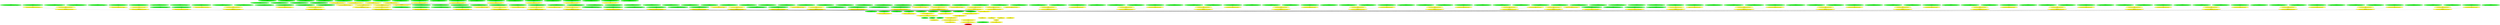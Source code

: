 digraph {
rankdir="BT"
ss_tail_light_24px_unflipped [fillcolor=green style="filled" label="<spriteset>\nss_tail_light_24px_unflipped"]
ss_tail_light_24px_flipped [fillcolor=green style="filled" label="<spriteset>\nss_tail_light_24px_flipped"]
ss_tail_light_empty_unflipped [fillcolor=green style="filled" label="<spriteset>\nss_tail_light_empty_unflipped"]
switch_graphics_layer_tail_light_24px [fillcolor=yellow style="filled" label="<switch>\nswitch_graphics_layer_tail_light_24px"]
ss_spritelayer_cargos_intermodal_cars_empty [fillcolor=green style="filled" label="<spriteset>\nss_spritelayer_cargos_intermodal_cars_empty"]
ss_spritelayer_cargos_intermodal_cars_default_24px_box_DFLT_0_unflipped [fillcolor=green style="filled" label="<spriteset>\nss_spritelayer_cargos_intermodal_cars_default_24px_box_DFLT_0_unflipped"]
ss_spritelayer_cargos_intermodal_cars_default_24px_box_DFLT_0_flipped [fillcolor=green style="filled" label="<spriteset>\nss_spritelayer_cargos_intermodal_cars_default_24px_box_DFLT_0_flipped"]
switch_spritelayer_cargos_intermodal_cars_default_24px_box_DFLT_0 [fillcolor=yellow style="filled" label="<switch>\nswitch_spritelayer_cargos_intermodal_cars_default_24px_box_DFLT_0"]
ss_spritelayer_cargos_intermodal_cars_default_24px_box_DFLT_1_unflipped [fillcolor=green style="filled" label="<spriteset>\nss_spritelayer_cargos_intermodal_cars_default_24px_box_DFLT_1_unflipped"]
ss_spritelayer_cargos_intermodal_cars_default_24px_box_DFLT_1_flipped [fillcolor=green style="filled" label="<spriteset>\nss_spritelayer_cargos_intermodal_cars_default_24px_box_DFLT_1_flipped"]
switch_spritelayer_cargos_intermodal_cars_default_24px_box_DFLT_1 [fillcolor=yellow style="filled" label="<switch>\nswitch_spritelayer_cargos_intermodal_cars_default_24px_box_DFLT_1"]
ss_spritelayer_cargos_intermodal_cars_default_24px_box_DFLT_2_unflipped [fillcolor=green style="filled" label="<spriteset>\nss_spritelayer_cargos_intermodal_cars_default_24px_box_DFLT_2_unflipped"]
ss_spritelayer_cargos_intermodal_cars_default_24px_box_DFLT_2_flipped [fillcolor=green style="filled" label="<spriteset>\nss_spritelayer_cargos_intermodal_cars_default_24px_box_DFLT_2_flipped"]
switch_spritelayer_cargos_intermodal_cars_default_24px_box_DFLT_2 [fillcolor=yellow style="filled" label="<switch>\nswitch_spritelayer_cargos_intermodal_cars_default_24px_box_DFLT_2"]
ss_spritelayer_cargos_intermodal_cars_default_24px_box_DFLT_3_unflipped [fillcolor=green style="filled" label="<spriteset>\nss_spritelayer_cargos_intermodal_cars_default_24px_box_DFLT_3_unflipped"]
ss_spritelayer_cargos_intermodal_cars_default_24px_box_DFLT_3_flipped [fillcolor=green style="filled" label="<spriteset>\nss_spritelayer_cargos_intermodal_cars_default_24px_box_DFLT_3_flipped"]
switch_spritelayer_cargos_intermodal_cars_default_24px_box_DFLT_3 [fillcolor=yellow style="filled" label="<switch>\nswitch_spritelayer_cargos_intermodal_cars_default_24px_box_DFLT_3"]
ss_spritelayer_cargos_intermodal_cars_default_24px_box_DFLT_4_unflipped [fillcolor=green style="filled" label="<spriteset>\nss_spritelayer_cargos_intermodal_cars_default_24px_box_DFLT_4_unflipped"]
ss_spritelayer_cargos_intermodal_cars_default_24px_box_DFLT_4_flipped [fillcolor=green style="filled" label="<spriteset>\nss_spritelayer_cargos_intermodal_cars_default_24px_box_DFLT_4_flipped"]
switch_spritelayer_cargos_intermodal_cars_default_24px_box_DFLT_4 [fillcolor=yellow style="filled" label="<switch>\nswitch_spritelayer_cargos_intermodal_cars_default_24px_box_DFLT_4"]
ss_spritelayer_cargos_intermodal_cars_default_24px_box_DFLT_5_unflipped [fillcolor=green style="filled" label="<spriteset>\nss_spritelayer_cargos_intermodal_cars_default_24px_box_DFLT_5_unflipped"]
ss_spritelayer_cargos_intermodal_cars_default_24px_box_DFLT_5_flipped [fillcolor=green style="filled" label="<spriteset>\nss_spritelayer_cargos_intermodal_cars_default_24px_box_DFLT_5_flipped"]
switch_spritelayer_cargos_intermodal_cars_default_24px_box_DFLT_5 [fillcolor=yellow style="filled" label="<switch>\nswitch_spritelayer_cargos_intermodal_cars_default_24px_box_DFLT_5"]
ss_spritelayer_cargos_intermodal_cars_default_24px_box_DFLT_6_unflipped [fillcolor=green style="filled" label="<spriteset>\nss_spritelayer_cargos_intermodal_cars_default_24px_box_DFLT_6_unflipped"]
ss_spritelayer_cargos_intermodal_cars_default_24px_box_DFLT_6_flipped [fillcolor=green style="filled" label="<spriteset>\nss_spritelayer_cargos_intermodal_cars_default_24px_box_DFLT_6_flipped"]
switch_spritelayer_cargos_intermodal_cars_default_24px_box_DFLT_6 [fillcolor=yellow style="filled" label="<switch>\nswitch_spritelayer_cargos_intermodal_cars_default_24px_box_DFLT_6"]
ss_spritelayer_cargos_intermodal_cars_default_24px_box_DFLT_7_unflipped [fillcolor=green style="filled" label="<spriteset>\nss_spritelayer_cargos_intermodal_cars_default_24px_box_DFLT_7_unflipped"]
ss_spritelayer_cargos_intermodal_cars_default_24px_box_DFLT_7_flipped [fillcolor=green style="filled" label="<spriteset>\nss_spritelayer_cargos_intermodal_cars_default_24px_box_DFLT_7_flipped"]
switch_spritelayer_cargos_intermodal_cars_default_24px_box_DFLT_7 [fillcolor=yellow style="filled" label="<switch>\nswitch_spritelayer_cargos_intermodal_cars_default_24px_box_DFLT_7"]
switch_spritelayer_cargos_intermodal_cars_random_default_24px_box_DFLT [fillcolor=yellow style="filled" label="<random_switch>\nswitch_spritelayer_cargos_intermodal_cars_random_default_24px_box_DFLT"]
ss_spritelayer_cargos_intermodal_cars_default_24px_chemicals_tank_DFLT_0_unflipped [fillcolor=green style="filled" label="<spriteset>\nss_spritelayer_cargos_intermodal_cars_default_24px_chemicals_tank_DFLT_0_unflipped"]
ss_spritelayer_cargos_intermodal_cars_default_24px_chemicals_tank_DFLT_0_flipped [fillcolor=green style="filled" label="<spriteset>\nss_spritelayer_cargos_intermodal_cars_default_24px_chemicals_tank_DFLT_0_flipped"]
switch_spritelayer_cargos_intermodal_cars_default_24px_chemicals_tank_DFLT_0 [fillcolor=yellow style="filled" label="<switch>\nswitch_spritelayer_cargos_intermodal_cars_default_24px_chemicals_tank_DFLT_0"]
ss_spritelayer_cargos_intermodal_cars_default_24px_chemicals_tank_DFLT_1_unflipped [fillcolor=green style="filled" label="<spriteset>\nss_spritelayer_cargos_intermodal_cars_default_24px_chemicals_tank_DFLT_1_unflipped"]
ss_spritelayer_cargos_intermodal_cars_default_24px_chemicals_tank_DFLT_1_flipped [fillcolor=green style="filled" label="<spriteset>\nss_spritelayer_cargos_intermodal_cars_default_24px_chemicals_tank_DFLT_1_flipped"]
switch_spritelayer_cargos_intermodal_cars_default_24px_chemicals_tank_DFLT_1 [fillcolor=yellow style="filled" label="<switch>\nswitch_spritelayer_cargos_intermodal_cars_default_24px_chemicals_tank_DFLT_1"]
switch_spritelayer_cargos_intermodal_cars_random_default_24px_chemicals_tank_DFLT [fillcolor=yellow style="filled" label="<random_switch>\nswitch_spritelayer_cargos_intermodal_cars_random_default_24px_chemicals_tank_DFLT"]
ss_spritelayer_cargos_intermodal_cars_default_24px_cryo_tank_DFLT_0_unflipped [fillcolor=green style="filled" label="<spriteset>\nss_spritelayer_cargos_intermodal_cars_default_24px_cryo_tank_DFLT_0_unflipped"]
ss_spritelayer_cargos_intermodal_cars_default_24px_cryo_tank_DFLT_0_flipped [fillcolor=green style="filled" label="<spriteset>\nss_spritelayer_cargos_intermodal_cars_default_24px_cryo_tank_DFLT_0_flipped"]
switch_spritelayer_cargos_intermodal_cars_default_24px_cryo_tank_DFLT_0 [fillcolor=yellow style="filled" label="<switch>\nswitch_spritelayer_cargos_intermodal_cars_default_24px_cryo_tank_DFLT_0"]
ss_spritelayer_cargos_intermodal_cars_default_24px_cryo_tank_DFLT_1_unflipped [fillcolor=green style="filled" label="<spriteset>\nss_spritelayer_cargos_intermodal_cars_default_24px_cryo_tank_DFLT_1_unflipped"]
ss_spritelayer_cargos_intermodal_cars_default_24px_cryo_tank_DFLT_1_flipped [fillcolor=green style="filled" label="<spriteset>\nss_spritelayer_cargos_intermodal_cars_default_24px_cryo_tank_DFLT_1_flipped"]
switch_spritelayer_cargos_intermodal_cars_default_24px_cryo_tank_DFLT_1 [fillcolor=yellow style="filled" label="<switch>\nswitch_spritelayer_cargos_intermodal_cars_default_24px_cryo_tank_DFLT_1"]
switch_spritelayer_cargos_intermodal_cars_random_default_24px_cryo_tank_DFLT [fillcolor=yellow style="filled" label="<random_switch>\nswitch_spritelayer_cargos_intermodal_cars_random_default_24px_cryo_tank_DFLT"]
ss_spritelayer_cargos_intermodal_cars_default_24px_curtain_side_DFLT_0_unflipped [fillcolor=green style="filled" label="<spriteset>\nss_spritelayer_cargos_intermodal_cars_default_24px_curtain_side_DFLT_0_unflipped"]
ss_spritelayer_cargos_intermodal_cars_default_24px_curtain_side_DFLT_0_flipped [fillcolor=green style="filled" label="<spriteset>\nss_spritelayer_cargos_intermodal_cars_default_24px_curtain_side_DFLT_0_flipped"]
switch_spritelayer_cargos_intermodal_cars_default_24px_curtain_side_DFLT_0 [fillcolor=yellow style="filled" label="<switch>\nswitch_spritelayer_cargos_intermodal_cars_default_24px_curtain_side_DFLT_0"]
ss_spritelayer_cargos_intermodal_cars_default_24px_edibles_tank_DFLT_0_unflipped [fillcolor=green style="filled" label="<spriteset>\nss_spritelayer_cargos_intermodal_cars_default_24px_edibles_tank_DFLT_0_unflipped"]
ss_spritelayer_cargos_intermodal_cars_default_24px_edibles_tank_DFLT_0_flipped [fillcolor=green style="filled" label="<spriteset>\nss_spritelayer_cargos_intermodal_cars_default_24px_edibles_tank_DFLT_0_flipped"]
switch_spritelayer_cargos_intermodal_cars_default_24px_edibles_tank_DFLT_0 [fillcolor=yellow style="filled" label="<switch>\nswitch_spritelayer_cargos_intermodal_cars_default_24px_edibles_tank_DFLT_0"]
ss_spritelayer_cargos_intermodal_cars_default_24px_edibles_tank_DFLT_1_unflipped [fillcolor=green style="filled" label="<spriteset>\nss_spritelayer_cargos_intermodal_cars_default_24px_edibles_tank_DFLT_1_unflipped"]
ss_spritelayer_cargos_intermodal_cars_default_24px_edibles_tank_DFLT_1_flipped [fillcolor=green style="filled" label="<spriteset>\nss_spritelayer_cargos_intermodal_cars_default_24px_edibles_tank_DFLT_1_flipped"]
switch_spritelayer_cargos_intermodal_cars_default_24px_edibles_tank_DFLT_1 [fillcolor=yellow style="filled" label="<switch>\nswitch_spritelayer_cargos_intermodal_cars_default_24px_edibles_tank_DFLT_1"]
switch_spritelayer_cargos_intermodal_cars_random_default_24px_edibles_tank_DFLT [fillcolor=yellow style="filled" label="<random_switch>\nswitch_spritelayer_cargos_intermodal_cars_random_default_24px_edibles_tank_DFLT"]
ss_spritelayer_cargos_intermodal_cars_default_24px_livestock_DFLT_0_unflipped [fillcolor=green style="filled" label="<spriteset>\nss_spritelayer_cargos_intermodal_cars_default_24px_livestock_DFLT_0_unflipped"]
ss_spritelayer_cargos_intermodal_cars_default_24px_livestock_DFLT_0_flipped [fillcolor=green style="filled" label="<spriteset>\nss_spritelayer_cargos_intermodal_cars_default_24px_livestock_DFLT_0_flipped"]
switch_spritelayer_cargos_intermodal_cars_default_24px_livestock_DFLT_0 [fillcolor=yellow style="filled" label="<switch>\nswitch_spritelayer_cargos_intermodal_cars_default_24px_livestock_DFLT_0"]
ss_spritelayer_cargos_intermodal_cars_default_24px_livestock_DFLT_1_unflipped [fillcolor=green style="filled" label="<spriteset>\nss_spritelayer_cargos_intermodal_cars_default_24px_livestock_DFLT_1_unflipped"]
ss_spritelayer_cargos_intermodal_cars_default_24px_livestock_DFLT_1_flipped [fillcolor=green style="filled" label="<spriteset>\nss_spritelayer_cargos_intermodal_cars_default_24px_livestock_DFLT_1_flipped"]
switch_spritelayer_cargos_intermodal_cars_default_24px_livestock_DFLT_1 [fillcolor=yellow style="filled" label="<switch>\nswitch_spritelayer_cargos_intermodal_cars_default_24px_livestock_DFLT_1"]
switch_spritelayer_cargos_intermodal_cars_random_default_24px_livestock_DFLT [fillcolor=yellow style="filled" label="<random_switch>\nswitch_spritelayer_cargos_intermodal_cars_random_default_24px_livestock_DFLT"]
ss_spritelayer_cargos_intermodal_cars_default_24px_reefer_DFLT_0_unflipped [fillcolor=green style="filled" label="<spriteset>\nss_spritelayer_cargos_intermodal_cars_default_24px_reefer_DFLT_0_unflipped"]
ss_spritelayer_cargos_intermodal_cars_default_24px_reefer_DFLT_0_flipped [fillcolor=green style="filled" label="<spriteset>\nss_spritelayer_cargos_intermodal_cars_default_24px_reefer_DFLT_0_flipped"]
switch_spritelayer_cargos_intermodal_cars_default_24px_reefer_DFLT_0 [fillcolor=yellow style="filled" label="<switch>\nswitch_spritelayer_cargos_intermodal_cars_default_24px_reefer_DFLT_0"]
ss_spritelayer_cargos_intermodal_cars_default_24px_reefer_DFLT_1_unflipped [fillcolor=green style="filled" label="<spriteset>\nss_spritelayer_cargos_intermodal_cars_default_24px_reefer_DFLT_1_unflipped"]
ss_spritelayer_cargos_intermodal_cars_default_24px_reefer_DFLT_1_flipped [fillcolor=green style="filled" label="<spriteset>\nss_spritelayer_cargos_intermodal_cars_default_24px_reefer_DFLT_1_flipped"]
switch_spritelayer_cargos_intermodal_cars_default_24px_reefer_DFLT_1 [fillcolor=yellow style="filled" label="<switch>\nswitch_spritelayer_cargos_intermodal_cars_default_24px_reefer_DFLT_1"]
switch_spritelayer_cargos_intermodal_cars_random_default_24px_reefer_DFLT [fillcolor=yellow style="filled" label="<random_switch>\nswitch_spritelayer_cargos_intermodal_cars_random_default_24px_reefer_DFLT"]
ss_spritelayer_cargos_intermodal_cars_default_24px_tank_DFLT_0_unflipped [fillcolor=green style="filled" label="<spriteset>\nss_spritelayer_cargos_intermodal_cars_default_24px_tank_DFLT_0_unflipped"]
ss_spritelayer_cargos_intermodal_cars_default_24px_tank_DFLT_0_flipped [fillcolor=green style="filled" label="<spriteset>\nss_spritelayer_cargos_intermodal_cars_default_24px_tank_DFLT_0_flipped"]
switch_spritelayer_cargos_intermodal_cars_default_24px_tank_DFLT_0 [fillcolor=yellow style="filled" label="<switch>\nswitch_spritelayer_cargos_intermodal_cars_default_24px_tank_DFLT_0"]
ss_spritelayer_cargos_intermodal_cars_default_24px_tank_DFLT_1_unflipped [fillcolor=green style="filled" label="<spriteset>\nss_spritelayer_cargos_intermodal_cars_default_24px_tank_DFLT_1_unflipped"]
ss_spritelayer_cargos_intermodal_cars_default_24px_tank_DFLT_1_flipped [fillcolor=green style="filled" label="<spriteset>\nss_spritelayer_cargos_intermodal_cars_default_24px_tank_DFLT_1_flipped"]
switch_spritelayer_cargos_intermodal_cars_default_24px_tank_DFLT_1 [fillcolor=yellow style="filled" label="<switch>\nswitch_spritelayer_cargos_intermodal_cars_default_24px_tank_DFLT_1"]
switch_spritelayer_cargos_intermodal_cars_random_default_24px_tank_DFLT [fillcolor=yellow style="filled" label="<random_switch>\nswitch_spritelayer_cargos_intermodal_cars_random_default_24px_tank_DFLT"]
ss_spritelayer_cargos_intermodal_cars_default_24px_wood_DFLT_0_unflipped [fillcolor=green style="filled" label="<spriteset>\nss_spritelayer_cargos_intermodal_cars_default_24px_wood_DFLT_0_unflipped"]
ss_spritelayer_cargos_intermodal_cars_default_24px_wood_DFLT_0_flipped [fillcolor=green style="filled" label="<spriteset>\nss_spritelayer_cargos_intermodal_cars_default_24px_wood_DFLT_0_flipped"]
switch_spritelayer_cargos_intermodal_cars_default_24px_wood_DFLT_0 [fillcolor=yellow style="filled" label="<switch>\nswitch_spritelayer_cargos_intermodal_cars_default_24px_wood_DFLT_0"]
ss_spritelayer_cargos_intermodal_cars_default_24px_curtain_side_TYRE_0_unflipped [fillcolor=green style="filled" label="<spriteset>\nss_spritelayer_cargos_intermodal_cars_default_24px_curtain_side_TYRE_0_unflipped"]
ss_spritelayer_cargos_intermodal_cars_default_24px_curtain_side_TYRE_0_flipped [fillcolor=green style="filled" label="<spriteset>\nss_spritelayer_cargos_intermodal_cars_default_24px_curtain_side_TYRE_0_flipped"]
switch_spritelayer_cargos_intermodal_cars_default_24px_curtain_side_TYRE_0 [fillcolor=yellow style="filled" label="<switch>\nswitch_spritelayer_cargos_intermodal_cars_default_24px_curtain_side_TYRE_0"]
ss_spritelayer_cargos_intermodal_cars_default_24px_bulk_LIME_0_unflipped [fillcolor=green style="filled" label="<spriteset>\nss_spritelayer_cargos_intermodal_cars_default_24px_bulk_LIME_0_unflipped"]
ss_spritelayer_cargos_intermodal_cars_default_24px_bulk_LIME_0_flipped [fillcolor=green style="filled" label="<spriteset>\nss_spritelayer_cargos_intermodal_cars_default_24px_bulk_LIME_0_flipped"]
switch_spritelayer_cargos_intermodal_cars_default_24px_bulk_LIME_0 [fillcolor=yellow style="filled" label="<switch>\nswitch_spritelayer_cargos_intermodal_cars_default_24px_bulk_LIME_0"]
ss_spritelayer_cargos_intermodal_cars_default_24px_bulk_LIME_1_unflipped [fillcolor=green style="filled" label="<spriteset>\nss_spritelayer_cargos_intermodal_cars_default_24px_bulk_LIME_1_unflipped"]
ss_spritelayer_cargos_intermodal_cars_default_24px_bulk_LIME_1_flipped [fillcolor=green style="filled" label="<spriteset>\nss_spritelayer_cargos_intermodal_cars_default_24px_bulk_LIME_1_flipped"]
switch_spritelayer_cargos_intermodal_cars_default_24px_bulk_LIME_1 [fillcolor=yellow style="filled" label="<switch>\nswitch_spritelayer_cargos_intermodal_cars_default_24px_bulk_LIME_1"]
switch_spritelayer_cargos_intermodal_cars_random_default_24px_bulk_LIME [fillcolor=yellow style="filled" label="<random_switch>\nswitch_spritelayer_cargos_intermodal_cars_random_default_24px_bulk_LIME"]
ss_spritelayer_cargos_intermodal_cars_default_24px_bulk_SAND_0_unflipped [fillcolor=green style="filled" label="<spriteset>\nss_spritelayer_cargos_intermodal_cars_default_24px_bulk_SAND_0_unflipped"]
ss_spritelayer_cargos_intermodal_cars_default_24px_bulk_SAND_0_flipped [fillcolor=green style="filled" label="<spriteset>\nss_spritelayer_cargos_intermodal_cars_default_24px_bulk_SAND_0_flipped"]
switch_spritelayer_cargos_intermodal_cars_default_24px_bulk_SAND_0 [fillcolor=yellow style="filled" label="<switch>\nswitch_spritelayer_cargos_intermodal_cars_default_24px_bulk_SAND_0"]
ss_spritelayer_cargos_intermodal_cars_default_24px_bulk_SAND_1_unflipped [fillcolor=green style="filled" label="<spriteset>\nss_spritelayer_cargos_intermodal_cars_default_24px_bulk_SAND_1_unflipped"]
ss_spritelayer_cargos_intermodal_cars_default_24px_bulk_SAND_1_flipped [fillcolor=green style="filled" label="<spriteset>\nss_spritelayer_cargos_intermodal_cars_default_24px_bulk_SAND_1_flipped"]
switch_spritelayer_cargos_intermodal_cars_default_24px_bulk_SAND_1 [fillcolor=yellow style="filled" label="<switch>\nswitch_spritelayer_cargos_intermodal_cars_default_24px_bulk_SAND_1"]
switch_spritelayer_cargos_intermodal_cars_random_default_24px_bulk_SAND [fillcolor=yellow style="filled" label="<random_switch>\nswitch_spritelayer_cargos_intermodal_cars_random_default_24px_bulk_SAND"]
ss_spritelayer_cargos_intermodal_cars_default_24px_tank_OIL__0_unflipped [fillcolor=green style="filled" label="<spriteset>\nss_spritelayer_cargos_intermodal_cars_default_24px_tank_OIL__0_unflipped"]
ss_spritelayer_cargos_intermodal_cars_default_24px_tank_OIL__0_flipped [fillcolor=green style="filled" label="<spriteset>\nss_spritelayer_cargos_intermodal_cars_default_24px_tank_OIL__0_flipped"]
switch_spritelayer_cargos_intermodal_cars_default_24px_tank_OIL__0 [fillcolor=yellow style="filled" label="<switch>\nswitch_spritelayer_cargos_intermodal_cars_default_24px_tank_OIL__0"]
ss_spritelayer_cargos_intermodal_cars_default_24px_tank_OIL__1_unflipped [fillcolor=green style="filled" label="<spriteset>\nss_spritelayer_cargos_intermodal_cars_default_24px_tank_OIL__1_unflipped"]
ss_spritelayer_cargos_intermodal_cars_default_24px_tank_OIL__1_flipped [fillcolor=green style="filled" label="<spriteset>\nss_spritelayer_cargos_intermodal_cars_default_24px_tank_OIL__1_flipped"]
switch_spritelayer_cargos_intermodal_cars_default_24px_tank_OIL__1 [fillcolor=yellow style="filled" label="<switch>\nswitch_spritelayer_cargos_intermodal_cars_default_24px_tank_OIL__1"]
switch_spritelayer_cargos_intermodal_cars_random_default_24px_tank_OIL_ [fillcolor=yellow style="filled" label="<random_switch>\nswitch_spritelayer_cargos_intermodal_cars_random_default_24px_tank_OIL_"]
ss_spritelayer_cargos_intermodal_cars_default_24px_curtain_side_VPTS_0_unflipped [fillcolor=green style="filled" label="<spriteset>\nss_spritelayer_cargos_intermodal_cars_default_24px_curtain_side_VPTS_0_unflipped"]
ss_spritelayer_cargos_intermodal_cars_default_24px_curtain_side_VPTS_0_flipped [fillcolor=green style="filled" label="<spriteset>\nss_spritelayer_cargos_intermodal_cars_default_24px_curtain_side_VPTS_0_flipped"]
switch_spritelayer_cargos_intermodal_cars_default_24px_curtain_side_VPTS_0 [fillcolor=yellow style="filled" label="<switch>\nswitch_spritelayer_cargos_intermodal_cars_default_24px_curtain_side_VPTS_0"]
ss_spritelayer_cargos_intermodal_cars_default_24px_stake_flatrack_ALUM_0_unflipped [fillcolor=green style="filled" label="<spriteset>\nss_spritelayer_cargos_intermodal_cars_default_24px_stake_flatrack_ALUM_0_unflipped"]
ss_spritelayer_cargos_intermodal_cars_default_24px_stake_flatrack_ALUM_0_flipped [fillcolor=green style="filled" label="<spriteset>\nss_spritelayer_cargos_intermodal_cars_default_24px_stake_flatrack_ALUM_0_flipped"]
switch_spritelayer_cargos_intermodal_cars_default_24px_stake_flatrack_ALUM_0 [fillcolor=yellow style="filled" label="<switch>\nswitch_spritelayer_cargos_intermodal_cars_default_24px_stake_flatrack_ALUM_0"]
ss_spritelayer_cargos_intermodal_cars_default_24px_curtain_side_VENG_0_unflipped [fillcolor=green style="filled" label="<spriteset>\nss_spritelayer_cargos_intermodal_cars_default_24px_curtain_side_VENG_0_unflipped"]
ss_spritelayer_cargos_intermodal_cars_default_24px_curtain_side_VENG_0_flipped [fillcolor=green style="filled" label="<spriteset>\nss_spritelayer_cargos_intermodal_cars_default_24px_curtain_side_VENG_0_flipped"]
switch_spritelayer_cargos_intermodal_cars_default_24px_curtain_side_VENG_0 [fillcolor=yellow style="filled" label="<switch>\nswitch_spritelayer_cargos_intermodal_cars_default_24px_curtain_side_VENG_0"]
ss_spritelayer_cargos_intermodal_cars_default_24px_bulk_POTA_0_unflipped [fillcolor=green style="filled" label="<spriteset>\nss_spritelayer_cargos_intermodal_cars_default_24px_bulk_POTA_0_unflipped"]
ss_spritelayer_cargos_intermodal_cars_default_24px_bulk_POTA_0_flipped [fillcolor=green style="filled" label="<spriteset>\nss_spritelayer_cargos_intermodal_cars_default_24px_bulk_POTA_0_flipped"]
switch_spritelayer_cargos_intermodal_cars_default_24px_bulk_POTA_0 [fillcolor=yellow style="filled" label="<switch>\nswitch_spritelayer_cargos_intermodal_cars_default_24px_bulk_POTA_0"]
ss_spritelayer_cargos_intermodal_cars_default_24px_bulk_POTA_1_unflipped [fillcolor=green style="filled" label="<spriteset>\nss_spritelayer_cargos_intermodal_cars_default_24px_bulk_POTA_1_unflipped"]
ss_spritelayer_cargos_intermodal_cars_default_24px_bulk_POTA_1_flipped [fillcolor=green style="filled" label="<spriteset>\nss_spritelayer_cargos_intermodal_cars_default_24px_bulk_POTA_1_flipped"]
switch_spritelayer_cargos_intermodal_cars_default_24px_bulk_POTA_1 [fillcolor=yellow style="filled" label="<switch>\nswitch_spritelayer_cargos_intermodal_cars_default_24px_bulk_POTA_1"]
switch_spritelayer_cargos_intermodal_cars_random_default_24px_bulk_POTA [fillcolor=yellow style="filled" label="<random_switch>\nswitch_spritelayer_cargos_intermodal_cars_random_default_24px_bulk_POTA"]
ss_spritelayer_cargos_intermodal_cars_default_24px_stake_flatrack_STST_0_unflipped [fillcolor=green style="filled" label="<spriteset>\nss_spritelayer_cargos_intermodal_cars_default_24px_stake_flatrack_STST_0_unflipped"]
ss_spritelayer_cargos_intermodal_cars_default_24px_stake_flatrack_STST_0_flipped [fillcolor=green style="filled" label="<spriteset>\nss_spritelayer_cargos_intermodal_cars_default_24px_stake_flatrack_STST_0_flipped"]
switch_spritelayer_cargos_intermodal_cars_default_24px_stake_flatrack_STST_0 [fillcolor=yellow style="filled" label="<switch>\nswitch_spritelayer_cargos_intermodal_cars_default_24px_stake_flatrack_STST_0"]
ss_spritelayer_cargos_intermodal_cars_default_24px_bulk_COAL_0_unflipped [fillcolor=green style="filled" label="<spriteset>\nss_spritelayer_cargos_intermodal_cars_default_24px_bulk_COAL_0_unflipped"]
ss_spritelayer_cargos_intermodal_cars_default_24px_bulk_COAL_0_flipped [fillcolor=green style="filled" label="<spriteset>\nss_spritelayer_cargos_intermodal_cars_default_24px_bulk_COAL_0_flipped"]
switch_spritelayer_cargos_intermodal_cars_default_24px_bulk_COAL_0 [fillcolor=yellow style="filled" label="<switch>\nswitch_spritelayer_cargos_intermodal_cars_default_24px_bulk_COAL_0"]
ss_spritelayer_cargos_intermodal_cars_default_24px_bulk_COAL_1_unflipped [fillcolor=green style="filled" label="<spriteset>\nss_spritelayer_cargos_intermodal_cars_default_24px_bulk_COAL_1_unflipped"]
ss_spritelayer_cargos_intermodal_cars_default_24px_bulk_COAL_1_flipped [fillcolor=green style="filled" label="<spriteset>\nss_spritelayer_cargos_intermodal_cars_default_24px_bulk_COAL_1_flipped"]
switch_spritelayer_cargos_intermodal_cars_default_24px_bulk_COAL_1 [fillcolor=yellow style="filled" label="<switch>\nswitch_spritelayer_cargos_intermodal_cars_default_24px_bulk_COAL_1"]
switch_spritelayer_cargos_intermodal_cars_random_default_24px_bulk_COAL [fillcolor=yellow style="filled" label="<random_switch>\nswitch_spritelayer_cargos_intermodal_cars_random_default_24px_bulk_COAL"]
ss_spritelayer_cargos_intermodal_cars_default_24px_stake_flatrack_STAL_0_unflipped [fillcolor=green style="filled" label="<spriteset>\nss_spritelayer_cargos_intermodal_cars_default_24px_stake_flatrack_STAL_0_unflipped"]
ss_spritelayer_cargos_intermodal_cars_default_24px_stake_flatrack_STAL_0_flipped [fillcolor=green style="filled" label="<spriteset>\nss_spritelayer_cargos_intermodal_cars_default_24px_stake_flatrack_STAL_0_flipped"]
switch_spritelayer_cargos_intermodal_cars_default_24px_stake_flatrack_STAL_0 [fillcolor=yellow style="filled" label="<switch>\nswitch_spritelayer_cargos_intermodal_cars_default_24px_stake_flatrack_STAL_0"]
ss_spritelayer_cargos_intermodal_cars_default_24px_stake_flatrack_STCB_0_unflipped [fillcolor=green style="filled" label="<spriteset>\nss_spritelayer_cargos_intermodal_cars_default_24px_stake_flatrack_STCB_0_unflipped"]
ss_spritelayer_cargos_intermodal_cars_default_24px_stake_flatrack_STCB_0_flipped [fillcolor=green style="filled" label="<spriteset>\nss_spritelayer_cargos_intermodal_cars_default_24px_stake_flatrack_STCB_0_flipped"]
switch_spritelayer_cargos_intermodal_cars_default_24px_stake_flatrack_STCB_0 [fillcolor=yellow style="filled" label="<switch>\nswitch_spritelayer_cargos_intermodal_cars_default_24px_stake_flatrack_STCB_0"]
ss_spritelayer_cargos_intermodal_cars_default_24px_bulk_SCMT_0_unflipped [fillcolor=green style="filled" label="<spriteset>\nss_spritelayer_cargos_intermodal_cars_default_24px_bulk_SCMT_0_unflipped"]
ss_spritelayer_cargos_intermodal_cars_default_24px_bulk_SCMT_0_flipped [fillcolor=green style="filled" label="<spriteset>\nss_spritelayer_cargos_intermodal_cars_default_24px_bulk_SCMT_0_flipped"]
switch_spritelayer_cargos_intermodal_cars_default_24px_bulk_SCMT_0 [fillcolor=yellow style="filled" label="<switch>\nswitch_spritelayer_cargos_intermodal_cars_default_24px_bulk_SCMT_0"]
ss_spritelayer_cargos_intermodal_cars_default_24px_bulk_SCMT_1_unflipped [fillcolor=green style="filled" label="<spriteset>\nss_spritelayer_cargos_intermodal_cars_default_24px_bulk_SCMT_1_unflipped"]
ss_spritelayer_cargos_intermodal_cars_default_24px_bulk_SCMT_1_flipped [fillcolor=green style="filled" label="<spriteset>\nss_spritelayer_cargos_intermodal_cars_default_24px_bulk_SCMT_1_flipped"]
switch_spritelayer_cargos_intermodal_cars_default_24px_bulk_SCMT_1 [fillcolor=yellow style="filled" label="<switch>\nswitch_spritelayer_cargos_intermodal_cars_default_24px_bulk_SCMT_1"]
switch_spritelayer_cargos_intermodal_cars_random_default_24px_bulk_SCMT [fillcolor=yellow style="filled" label="<random_switch>\nswitch_spritelayer_cargos_intermodal_cars_random_default_24px_bulk_SCMT"]
ss_spritelayer_cargos_intermodal_cars_default_24px_bulk_PHOS_0_unflipped [fillcolor=green style="filled" label="<spriteset>\nss_spritelayer_cargos_intermodal_cars_default_24px_bulk_PHOS_0_unflipped"]
ss_spritelayer_cargos_intermodal_cars_default_24px_bulk_PHOS_0_flipped [fillcolor=green style="filled" label="<spriteset>\nss_spritelayer_cargos_intermodal_cars_default_24px_bulk_PHOS_0_flipped"]
switch_spritelayer_cargos_intermodal_cars_default_24px_bulk_PHOS_0 [fillcolor=yellow style="filled" label="<switch>\nswitch_spritelayer_cargos_intermodal_cars_default_24px_bulk_PHOS_0"]
ss_spritelayer_cargos_intermodal_cars_default_24px_bulk_PHOS_1_unflipped [fillcolor=green style="filled" label="<spriteset>\nss_spritelayer_cargos_intermodal_cars_default_24px_bulk_PHOS_1_unflipped"]
ss_spritelayer_cargos_intermodal_cars_default_24px_bulk_PHOS_1_flipped [fillcolor=green style="filled" label="<spriteset>\nss_spritelayer_cargos_intermodal_cars_default_24px_bulk_PHOS_1_flipped"]
switch_spritelayer_cargos_intermodal_cars_default_24px_bulk_PHOS_1 [fillcolor=yellow style="filled" label="<switch>\nswitch_spritelayer_cargos_intermodal_cars_default_24px_bulk_PHOS_1"]
switch_spritelayer_cargos_intermodal_cars_random_default_24px_bulk_PHOS [fillcolor=yellow style="filled" label="<random_switch>\nswitch_spritelayer_cargos_intermodal_cars_random_default_24px_bulk_PHOS"]
ss_spritelayer_cargos_intermodal_cars_default_24px_bulk_AORE_0_unflipped [fillcolor=green style="filled" label="<spriteset>\nss_spritelayer_cargos_intermodal_cars_default_24px_bulk_AORE_0_unflipped"]
ss_spritelayer_cargos_intermodal_cars_default_24px_bulk_AORE_0_flipped [fillcolor=green style="filled" label="<spriteset>\nss_spritelayer_cargos_intermodal_cars_default_24px_bulk_AORE_0_flipped"]
switch_spritelayer_cargos_intermodal_cars_default_24px_bulk_AORE_0 [fillcolor=yellow style="filled" label="<switch>\nswitch_spritelayer_cargos_intermodal_cars_default_24px_bulk_AORE_0"]
ss_spritelayer_cargos_intermodal_cars_default_24px_bulk_AORE_1_unflipped [fillcolor=green style="filled" label="<spriteset>\nss_spritelayer_cargos_intermodal_cars_default_24px_bulk_AORE_1_unflipped"]
ss_spritelayer_cargos_intermodal_cars_default_24px_bulk_AORE_1_flipped [fillcolor=green style="filled" label="<spriteset>\nss_spritelayer_cargos_intermodal_cars_default_24px_bulk_AORE_1_flipped"]
switch_spritelayer_cargos_intermodal_cars_default_24px_bulk_AORE_1 [fillcolor=yellow style="filled" label="<switch>\nswitch_spritelayer_cargos_intermodal_cars_default_24px_bulk_AORE_1"]
switch_spritelayer_cargos_intermodal_cars_random_default_24px_bulk_AORE [fillcolor=yellow style="filled" label="<random_switch>\nswitch_spritelayer_cargos_intermodal_cars_random_default_24px_bulk_AORE"]
ss_spritelayer_cargos_intermodal_cars_default_24px_bulk_MNO2_0_unflipped [fillcolor=green style="filled" label="<spriteset>\nss_spritelayer_cargos_intermodal_cars_default_24px_bulk_MNO2_0_unflipped"]
ss_spritelayer_cargos_intermodal_cars_default_24px_bulk_MNO2_0_flipped [fillcolor=green style="filled" label="<spriteset>\nss_spritelayer_cargos_intermodal_cars_default_24px_bulk_MNO2_0_flipped"]
switch_spritelayer_cargos_intermodal_cars_default_24px_bulk_MNO2_0 [fillcolor=yellow style="filled" label="<switch>\nswitch_spritelayer_cargos_intermodal_cars_default_24px_bulk_MNO2_0"]
ss_spritelayer_cargos_intermodal_cars_default_24px_bulk_MNO2_1_unflipped [fillcolor=green style="filled" label="<spriteset>\nss_spritelayer_cargos_intermodal_cars_default_24px_bulk_MNO2_1_unflipped"]
ss_spritelayer_cargos_intermodal_cars_default_24px_bulk_MNO2_1_flipped [fillcolor=green style="filled" label="<spriteset>\nss_spritelayer_cargos_intermodal_cars_default_24px_bulk_MNO2_1_flipped"]
switch_spritelayer_cargos_intermodal_cars_default_24px_bulk_MNO2_1 [fillcolor=yellow style="filled" label="<switch>\nswitch_spritelayer_cargos_intermodal_cars_default_24px_bulk_MNO2_1"]
switch_spritelayer_cargos_intermodal_cars_random_default_24px_bulk_MNO2 [fillcolor=yellow style="filled" label="<random_switch>\nswitch_spritelayer_cargos_intermodal_cars_random_default_24px_bulk_MNO2"]
ss_spritelayer_cargos_intermodal_cars_default_24px_bulk_CORE_0_unflipped [fillcolor=green style="filled" label="<spriteset>\nss_spritelayer_cargos_intermodal_cars_default_24px_bulk_CORE_0_unflipped"]
ss_spritelayer_cargos_intermodal_cars_default_24px_bulk_CORE_0_flipped [fillcolor=green style="filled" label="<spriteset>\nss_spritelayer_cargos_intermodal_cars_default_24px_bulk_CORE_0_flipped"]
switch_spritelayer_cargos_intermodal_cars_default_24px_bulk_CORE_0 [fillcolor=yellow style="filled" label="<switch>\nswitch_spritelayer_cargos_intermodal_cars_default_24px_bulk_CORE_0"]
ss_spritelayer_cargos_intermodal_cars_default_24px_bulk_CORE_1_unflipped [fillcolor=green style="filled" label="<spriteset>\nss_spritelayer_cargos_intermodal_cars_default_24px_bulk_CORE_1_unflipped"]
ss_spritelayer_cargos_intermodal_cars_default_24px_bulk_CORE_1_flipped [fillcolor=green style="filled" label="<spriteset>\nss_spritelayer_cargos_intermodal_cars_default_24px_bulk_CORE_1_flipped"]
switch_spritelayer_cargos_intermodal_cars_default_24px_bulk_CORE_1 [fillcolor=yellow style="filled" label="<switch>\nswitch_spritelayer_cargos_intermodal_cars_default_24px_bulk_CORE_1"]
switch_spritelayer_cargos_intermodal_cars_random_default_24px_bulk_CORE [fillcolor=yellow style="filled" label="<random_switch>\nswitch_spritelayer_cargos_intermodal_cars_random_default_24px_bulk_CORE"]
ss_spritelayer_cargos_intermodal_cars_default_24px_tank_RUBR_0_unflipped [fillcolor=green style="filled" label="<spriteset>\nss_spritelayer_cargos_intermodal_cars_default_24px_tank_RUBR_0_unflipped"]
ss_spritelayer_cargos_intermodal_cars_default_24px_tank_RUBR_0_flipped [fillcolor=green style="filled" label="<spriteset>\nss_spritelayer_cargos_intermodal_cars_default_24px_tank_RUBR_0_flipped"]
switch_spritelayer_cargos_intermodal_cars_default_24px_tank_RUBR_0 [fillcolor=yellow style="filled" label="<switch>\nswitch_spritelayer_cargos_intermodal_cars_default_24px_tank_RUBR_0"]
ss_spritelayer_cargos_intermodal_cars_default_24px_tank_RUBR_1_unflipped [fillcolor=green style="filled" label="<spriteset>\nss_spritelayer_cargos_intermodal_cars_default_24px_tank_RUBR_1_unflipped"]
ss_spritelayer_cargos_intermodal_cars_default_24px_tank_RUBR_1_flipped [fillcolor=green style="filled" label="<spriteset>\nss_spritelayer_cargos_intermodal_cars_default_24px_tank_RUBR_1_flipped"]
switch_spritelayer_cargos_intermodal_cars_default_24px_tank_RUBR_1 [fillcolor=yellow style="filled" label="<switch>\nswitch_spritelayer_cargos_intermodal_cars_default_24px_tank_RUBR_1"]
switch_spritelayer_cargos_intermodal_cars_random_default_24px_tank_RUBR [fillcolor=yellow style="filled" label="<random_switch>\nswitch_spritelayer_cargos_intermodal_cars_random_default_24px_tank_RUBR"]
ss_spritelayer_cargos_intermodal_cars_default_24px_bulk_IORE_0_unflipped [fillcolor=green style="filled" label="<spriteset>\nss_spritelayer_cargos_intermodal_cars_default_24px_bulk_IORE_0_unflipped"]
ss_spritelayer_cargos_intermodal_cars_default_24px_bulk_IORE_0_flipped [fillcolor=green style="filled" label="<spriteset>\nss_spritelayer_cargos_intermodal_cars_default_24px_bulk_IORE_0_flipped"]
switch_spritelayer_cargos_intermodal_cars_default_24px_bulk_IORE_0 [fillcolor=yellow style="filled" label="<switch>\nswitch_spritelayer_cargos_intermodal_cars_default_24px_bulk_IORE_0"]
ss_spritelayer_cargos_intermodal_cars_default_24px_bulk_IORE_1_unflipped [fillcolor=green style="filled" label="<spriteset>\nss_spritelayer_cargos_intermodal_cars_default_24px_bulk_IORE_1_unflipped"]
ss_spritelayer_cargos_intermodal_cars_default_24px_bulk_IORE_1_flipped [fillcolor=green style="filled" label="<spriteset>\nss_spritelayer_cargos_intermodal_cars_default_24px_bulk_IORE_1_flipped"]
switch_spritelayer_cargos_intermodal_cars_default_24px_bulk_IORE_1 [fillcolor=yellow style="filled" label="<switch>\nswitch_spritelayer_cargos_intermodal_cars_default_24px_bulk_IORE_1"]
switch_spritelayer_cargos_intermodal_cars_random_default_24px_bulk_IORE [fillcolor=yellow style="filled" label="<random_switch>\nswitch_spritelayer_cargos_intermodal_cars_random_default_24px_bulk_IORE"]
ss_spritelayer_cargos_intermodal_cars_default_24px_tank_CTAR_0_unflipped [fillcolor=green style="filled" label="<spriteset>\nss_spritelayer_cargos_intermodal_cars_default_24px_tank_CTAR_0_unflipped"]
ss_spritelayer_cargos_intermodal_cars_default_24px_tank_CTAR_0_flipped [fillcolor=green style="filled" label="<spriteset>\nss_spritelayer_cargos_intermodal_cars_default_24px_tank_CTAR_0_flipped"]
switch_spritelayer_cargos_intermodal_cars_default_24px_tank_CTAR_0 [fillcolor=yellow style="filled" label="<switch>\nswitch_spritelayer_cargos_intermodal_cars_default_24px_tank_CTAR_0"]
ss_spritelayer_cargos_intermodal_cars_default_24px_tank_CTAR_1_unflipped [fillcolor=green style="filled" label="<spriteset>\nss_spritelayer_cargos_intermodal_cars_default_24px_tank_CTAR_1_unflipped"]
ss_spritelayer_cargos_intermodal_cars_default_24px_tank_CTAR_1_flipped [fillcolor=green style="filled" label="<spriteset>\nss_spritelayer_cargos_intermodal_cars_default_24px_tank_CTAR_1_flipped"]
switch_spritelayer_cargos_intermodal_cars_default_24px_tank_CTAR_1 [fillcolor=yellow style="filled" label="<switch>\nswitch_spritelayer_cargos_intermodal_cars_default_24px_tank_CTAR_1"]
switch_spritelayer_cargos_intermodal_cars_random_default_24px_tank_CTAR [fillcolor=yellow style="filled" label="<random_switch>\nswitch_spritelayer_cargos_intermodal_cars_random_default_24px_tank_CTAR"]
ss_spritelayer_cargos_intermodal_cars_default_24px_bulk_NITR_0_unflipped [fillcolor=green style="filled" label="<spriteset>\nss_spritelayer_cargos_intermodal_cars_default_24px_bulk_NITR_0_unflipped"]
ss_spritelayer_cargos_intermodal_cars_default_24px_bulk_NITR_0_flipped [fillcolor=green style="filled" label="<spriteset>\nss_spritelayer_cargos_intermodal_cars_default_24px_bulk_NITR_0_flipped"]
switch_spritelayer_cargos_intermodal_cars_default_24px_bulk_NITR_0 [fillcolor=yellow style="filled" label="<switch>\nswitch_spritelayer_cargos_intermodal_cars_default_24px_bulk_NITR_0"]
ss_spritelayer_cargos_intermodal_cars_default_24px_bulk_NITR_1_unflipped [fillcolor=green style="filled" label="<spriteset>\nss_spritelayer_cargos_intermodal_cars_default_24px_bulk_NITR_1_unflipped"]
ss_spritelayer_cargos_intermodal_cars_default_24px_bulk_NITR_1_flipped [fillcolor=green style="filled" label="<spriteset>\nss_spritelayer_cargos_intermodal_cars_default_24px_bulk_NITR_1_flipped"]
switch_spritelayer_cargos_intermodal_cars_default_24px_bulk_NITR_1 [fillcolor=yellow style="filled" label="<switch>\nswitch_spritelayer_cargos_intermodal_cars_default_24px_bulk_NITR_1"]
switch_spritelayer_cargos_intermodal_cars_random_default_24px_bulk_NITR [fillcolor=yellow style="filled" label="<random_switch>\nswitch_spritelayer_cargos_intermodal_cars_random_default_24px_bulk_NITR"]
ss_spritelayer_cargos_intermodal_cars_default_24px_bulk_CASS_0_unflipped [fillcolor=green style="filled" label="<spriteset>\nss_spritelayer_cargos_intermodal_cars_default_24px_bulk_CASS_0_unflipped"]
ss_spritelayer_cargos_intermodal_cars_default_24px_bulk_CASS_0_flipped [fillcolor=green style="filled" label="<spriteset>\nss_spritelayer_cargos_intermodal_cars_default_24px_bulk_CASS_0_flipped"]
switch_spritelayer_cargos_intermodal_cars_default_24px_bulk_CASS_0 [fillcolor=yellow style="filled" label="<switch>\nswitch_spritelayer_cargos_intermodal_cars_default_24px_bulk_CASS_0"]
ss_spritelayer_cargos_intermodal_cars_default_24px_bulk_CASS_1_unflipped [fillcolor=green style="filled" label="<spriteset>\nss_spritelayer_cargos_intermodal_cars_default_24px_bulk_CASS_1_unflipped"]
ss_spritelayer_cargos_intermodal_cars_default_24px_bulk_CASS_1_flipped [fillcolor=green style="filled" label="<spriteset>\nss_spritelayer_cargos_intermodal_cars_default_24px_bulk_CASS_1_flipped"]
switch_spritelayer_cargos_intermodal_cars_default_24px_bulk_CASS_1 [fillcolor=yellow style="filled" label="<switch>\nswitch_spritelayer_cargos_intermodal_cars_default_24px_bulk_CASS_1"]
switch_spritelayer_cargos_intermodal_cars_random_default_24px_bulk_CASS [fillcolor=yellow style="filled" label="<random_switch>\nswitch_spritelayer_cargos_intermodal_cars_random_default_24px_bulk_CASS"]
ss_spritelayer_cargos_intermodal_cars_default_24px_tank_PETR_0_unflipped [fillcolor=green style="filled" label="<spriteset>\nss_spritelayer_cargos_intermodal_cars_default_24px_tank_PETR_0_unflipped"]
ss_spritelayer_cargos_intermodal_cars_default_24px_tank_PETR_0_flipped [fillcolor=green style="filled" label="<spriteset>\nss_spritelayer_cargos_intermodal_cars_default_24px_tank_PETR_0_flipped"]
switch_spritelayer_cargos_intermodal_cars_default_24px_tank_PETR_0 [fillcolor=yellow style="filled" label="<switch>\nswitch_spritelayer_cargos_intermodal_cars_default_24px_tank_PETR_0"]
ss_spritelayer_cargos_intermodal_cars_default_24px_tank_PETR_1_unflipped [fillcolor=green style="filled" label="<spriteset>\nss_spritelayer_cargos_intermodal_cars_default_24px_tank_PETR_1_unflipped"]
ss_spritelayer_cargos_intermodal_cars_default_24px_tank_PETR_1_flipped [fillcolor=green style="filled" label="<spriteset>\nss_spritelayer_cargos_intermodal_cars_default_24px_tank_PETR_1_flipped"]
switch_spritelayer_cargos_intermodal_cars_default_24px_tank_PETR_1 [fillcolor=yellow style="filled" label="<switch>\nswitch_spritelayer_cargos_intermodal_cars_default_24px_tank_PETR_1"]
switch_spritelayer_cargos_intermodal_cars_random_default_24px_tank_PETR [fillcolor=yellow style="filled" label="<random_switch>\nswitch_spritelayer_cargos_intermodal_cars_random_default_24px_tank_PETR"]
ss_spritelayer_cargos_intermodal_cars_default_24px_stake_flatrack_ZINC_0_unflipped [fillcolor=green style="filled" label="<spriteset>\nss_spritelayer_cargos_intermodal_cars_default_24px_stake_flatrack_ZINC_0_unflipped"]
ss_spritelayer_cargos_intermodal_cars_default_24px_stake_flatrack_ZINC_0_flipped [fillcolor=green style="filled" label="<spriteset>\nss_spritelayer_cargos_intermodal_cars_default_24px_stake_flatrack_ZINC_0_flipped"]
switch_spritelayer_cargos_intermodal_cars_default_24px_stake_flatrack_ZINC_0 [fillcolor=yellow style="filled" label="<switch>\nswitch_spritelayer_cargos_intermodal_cars_default_24px_stake_flatrack_ZINC_0"]
ss_spritelayer_cargos_intermodal_cars_default_24px_stake_flatrack_PIPE_0_unflipped [fillcolor=green style="filled" label="<spriteset>\nss_spritelayer_cargos_intermodal_cars_default_24px_stake_flatrack_PIPE_0_unflipped"]
ss_spritelayer_cargos_intermodal_cars_default_24px_stake_flatrack_PIPE_0_flipped [fillcolor=green style="filled" label="<spriteset>\nss_spritelayer_cargos_intermodal_cars_default_24px_stake_flatrack_PIPE_0_flipped"]
switch_spritelayer_cargos_intermodal_cars_default_24px_stake_flatrack_PIPE_0 [fillcolor=yellow style="filled" label="<switch>\nswitch_spritelayer_cargos_intermodal_cars_default_24px_stake_flatrack_PIPE_0"]
ss_spritelayer_cargos_intermodal_cars_default_24px_bulk_GRVL_0_unflipped [fillcolor=green style="filled" label="<spriteset>\nss_spritelayer_cargos_intermodal_cars_default_24px_bulk_GRVL_0_unflipped"]
ss_spritelayer_cargos_intermodal_cars_default_24px_bulk_GRVL_0_flipped [fillcolor=green style="filled" label="<spriteset>\nss_spritelayer_cargos_intermodal_cars_default_24px_bulk_GRVL_0_flipped"]
switch_spritelayer_cargos_intermodal_cars_default_24px_bulk_GRVL_0 [fillcolor=yellow style="filled" label="<switch>\nswitch_spritelayer_cargos_intermodal_cars_default_24px_bulk_GRVL_0"]
ss_spritelayer_cargos_intermodal_cars_default_24px_bulk_GRVL_1_unflipped [fillcolor=green style="filled" label="<spriteset>\nss_spritelayer_cargos_intermodal_cars_default_24px_bulk_GRVL_1_unflipped"]
ss_spritelayer_cargos_intermodal_cars_default_24px_bulk_GRVL_1_flipped [fillcolor=green style="filled" label="<spriteset>\nss_spritelayer_cargos_intermodal_cars_default_24px_bulk_GRVL_1_flipped"]
switch_spritelayer_cargos_intermodal_cars_default_24px_bulk_GRVL_1 [fillcolor=yellow style="filled" label="<switch>\nswitch_spritelayer_cargos_intermodal_cars_default_24px_bulk_GRVL_1"]
switch_spritelayer_cargos_intermodal_cars_random_default_24px_bulk_GRVL [fillcolor=yellow style="filled" label="<random_switch>\nswitch_spritelayer_cargos_intermodal_cars_random_default_24px_bulk_GRVL"]
ss_spritelayer_cargos_intermodal_cars_default_24px_cryo_tank_CHLO_0_unflipped [fillcolor=green style="filled" label="<spriteset>\nss_spritelayer_cargos_intermodal_cars_default_24px_cryo_tank_CHLO_0_unflipped"]
ss_spritelayer_cargos_intermodal_cars_default_24px_cryo_tank_CHLO_0_flipped [fillcolor=green style="filled" label="<spriteset>\nss_spritelayer_cargos_intermodal_cars_default_24px_cryo_tank_CHLO_0_flipped"]
switch_spritelayer_cargos_intermodal_cars_default_24px_cryo_tank_CHLO_0 [fillcolor=yellow style="filled" label="<switch>\nswitch_spritelayer_cargos_intermodal_cars_default_24px_cryo_tank_CHLO_0"]
ss_spritelayer_cargos_intermodal_cars_default_24px_cryo_tank_CHLO_1_unflipped [fillcolor=green style="filled" label="<spriteset>\nss_spritelayer_cargos_intermodal_cars_default_24px_cryo_tank_CHLO_1_unflipped"]
ss_spritelayer_cargos_intermodal_cars_default_24px_cryo_tank_CHLO_1_flipped [fillcolor=green style="filled" label="<spriteset>\nss_spritelayer_cargos_intermodal_cars_default_24px_cryo_tank_CHLO_1_flipped"]
switch_spritelayer_cargos_intermodal_cars_default_24px_cryo_tank_CHLO_1 [fillcolor=yellow style="filled" label="<switch>\nswitch_spritelayer_cargos_intermodal_cars_default_24px_cryo_tank_CHLO_1"]
switch_spritelayer_cargos_intermodal_cars_random_default_24px_cryo_tank_CHLO [fillcolor=yellow style="filled" label="<random_switch>\nswitch_spritelayer_cargos_intermodal_cars_random_default_24px_cryo_tank_CHLO"]
ss_spritelayer_cargos_intermodal_cars_default_24px_bulk_COKE_0_unflipped [fillcolor=green style="filled" label="<spriteset>\nss_spritelayer_cargos_intermodal_cars_default_24px_bulk_COKE_0_unflipped"]
ss_spritelayer_cargos_intermodal_cars_default_24px_bulk_COKE_0_flipped [fillcolor=green style="filled" label="<spriteset>\nss_spritelayer_cargos_intermodal_cars_default_24px_bulk_COKE_0_flipped"]
switch_spritelayer_cargos_intermodal_cars_default_24px_bulk_COKE_0 [fillcolor=yellow style="filled" label="<switch>\nswitch_spritelayer_cargos_intermodal_cars_default_24px_bulk_COKE_0"]
ss_spritelayer_cargos_intermodal_cars_default_24px_bulk_COKE_1_unflipped [fillcolor=green style="filled" label="<spriteset>\nss_spritelayer_cargos_intermodal_cars_default_24px_bulk_COKE_1_unflipped"]
ss_spritelayer_cargos_intermodal_cars_default_24px_bulk_COKE_1_flipped [fillcolor=green style="filled" label="<spriteset>\nss_spritelayer_cargos_intermodal_cars_default_24px_bulk_COKE_1_flipped"]
switch_spritelayer_cargos_intermodal_cars_default_24px_bulk_COKE_1 [fillcolor=yellow style="filled" label="<switch>\nswitch_spritelayer_cargos_intermodal_cars_default_24px_bulk_COKE_1"]
switch_spritelayer_cargos_intermodal_cars_random_default_24px_bulk_COKE [fillcolor=yellow style="filled" label="<random_switch>\nswitch_spritelayer_cargos_intermodal_cars_random_default_24px_bulk_COKE"]
ss_spritelayer_cargos_intermodal_cars_default_24px_bulk_KAOL_0_unflipped [fillcolor=green style="filled" label="<spriteset>\nss_spritelayer_cargos_intermodal_cars_default_24px_bulk_KAOL_0_unflipped"]
ss_spritelayer_cargos_intermodal_cars_default_24px_bulk_KAOL_0_flipped [fillcolor=green style="filled" label="<spriteset>\nss_spritelayer_cargos_intermodal_cars_default_24px_bulk_KAOL_0_flipped"]
switch_spritelayer_cargos_intermodal_cars_default_24px_bulk_KAOL_0 [fillcolor=yellow style="filled" label="<switch>\nswitch_spritelayer_cargos_intermodal_cars_default_24px_bulk_KAOL_0"]
ss_spritelayer_cargos_intermodal_cars_default_24px_bulk_KAOL_1_unflipped [fillcolor=green style="filled" label="<spriteset>\nss_spritelayer_cargos_intermodal_cars_default_24px_bulk_KAOL_1_unflipped"]
ss_spritelayer_cargos_intermodal_cars_default_24px_bulk_KAOL_1_flipped [fillcolor=green style="filled" label="<spriteset>\nss_spritelayer_cargos_intermodal_cars_default_24px_bulk_KAOL_1_flipped"]
switch_spritelayer_cargos_intermodal_cars_default_24px_bulk_KAOL_1 [fillcolor=yellow style="filled" label="<switch>\nswitch_spritelayer_cargos_intermodal_cars_default_24px_bulk_KAOL_1"]
switch_spritelayer_cargos_intermodal_cars_random_default_24px_bulk_KAOL [fillcolor=yellow style="filled" label="<random_switch>\nswitch_spritelayer_cargos_intermodal_cars_random_default_24px_bulk_KAOL"]
ss_spritelayer_cargos_intermodal_cars_default_24px_bulk_PORE_0_unflipped [fillcolor=green style="filled" label="<spriteset>\nss_spritelayer_cargos_intermodal_cars_default_24px_bulk_PORE_0_unflipped"]
ss_spritelayer_cargos_intermodal_cars_default_24px_bulk_PORE_0_flipped [fillcolor=green style="filled" label="<spriteset>\nss_spritelayer_cargos_intermodal_cars_default_24px_bulk_PORE_0_flipped"]
switch_spritelayer_cargos_intermodal_cars_default_24px_bulk_PORE_0 [fillcolor=yellow style="filled" label="<switch>\nswitch_spritelayer_cargos_intermodal_cars_default_24px_bulk_PORE_0"]
ss_spritelayer_cargos_intermodal_cars_default_24px_bulk_PORE_1_unflipped [fillcolor=green style="filled" label="<spriteset>\nss_spritelayer_cargos_intermodal_cars_default_24px_bulk_PORE_1_unflipped"]
ss_spritelayer_cargos_intermodal_cars_default_24px_bulk_PORE_1_flipped [fillcolor=green style="filled" label="<spriteset>\nss_spritelayer_cargos_intermodal_cars_default_24px_bulk_PORE_1_flipped"]
switch_spritelayer_cargos_intermodal_cars_default_24px_bulk_PORE_1 [fillcolor=yellow style="filled" label="<switch>\nswitch_spritelayer_cargos_intermodal_cars_default_24px_bulk_PORE_1"]
switch_spritelayer_cargos_intermodal_cars_random_default_24px_bulk_PORE [fillcolor=yellow style="filled" label="<random_switch>\nswitch_spritelayer_cargos_intermodal_cars_random_default_24px_bulk_PORE"]
ss_spritelayer_cargos_intermodal_cars_default_24px_bulk_SGBT_0_unflipped [fillcolor=green style="filled" label="<spriteset>\nss_spritelayer_cargos_intermodal_cars_default_24px_bulk_SGBT_0_unflipped"]
ss_spritelayer_cargos_intermodal_cars_default_24px_bulk_SGBT_0_flipped [fillcolor=green style="filled" label="<spriteset>\nss_spritelayer_cargos_intermodal_cars_default_24px_bulk_SGBT_0_flipped"]
switch_spritelayer_cargos_intermodal_cars_default_24px_bulk_SGBT_0 [fillcolor=yellow style="filled" label="<switch>\nswitch_spritelayer_cargos_intermodal_cars_default_24px_bulk_SGBT_0"]
ss_spritelayer_cargos_intermodal_cars_default_24px_bulk_SGBT_1_unflipped [fillcolor=green style="filled" label="<spriteset>\nss_spritelayer_cargos_intermodal_cars_default_24px_bulk_SGBT_1_unflipped"]
ss_spritelayer_cargos_intermodal_cars_default_24px_bulk_SGBT_1_flipped [fillcolor=green style="filled" label="<spriteset>\nss_spritelayer_cargos_intermodal_cars_default_24px_bulk_SGBT_1_flipped"]
switch_spritelayer_cargos_intermodal_cars_default_24px_bulk_SGBT_1 [fillcolor=yellow style="filled" label="<switch>\nswitch_spritelayer_cargos_intermodal_cars_default_24px_bulk_SGBT_1"]
switch_spritelayer_cargos_intermodal_cars_random_default_24px_bulk_SGBT [fillcolor=yellow style="filled" label="<random_switch>\nswitch_spritelayer_cargos_intermodal_cars_random_default_24px_bulk_SGBT"]
ss_spritelayer_cargos_intermodal_cars_default_24px_bulk_SLAG_0_unflipped [fillcolor=green style="filled" label="<spriteset>\nss_spritelayer_cargos_intermodal_cars_default_24px_bulk_SLAG_0_unflipped"]
ss_spritelayer_cargos_intermodal_cars_default_24px_bulk_SLAG_0_flipped [fillcolor=green style="filled" label="<spriteset>\nss_spritelayer_cargos_intermodal_cars_default_24px_bulk_SLAG_0_flipped"]
switch_spritelayer_cargos_intermodal_cars_default_24px_bulk_SLAG_0 [fillcolor=yellow style="filled" label="<switch>\nswitch_spritelayer_cargos_intermodal_cars_default_24px_bulk_SLAG_0"]
ss_spritelayer_cargos_intermodal_cars_default_24px_bulk_SLAG_1_unflipped [fillcolor=green style="filled" label="<spriteset>\nss_spritelayer_cargos_intermodal_cars_default_24px_bulk_SLAG_1_unflipped"]
ss_spritelayer_cargos_intermodal_cars_default_24px_bulk_SLAG_1_flipped [fillcolor=green style="filled" label="<spriteset>\nss_spritelayer_cargos_intermodal_cars_default_24px_bulk_SLAG_1_flipped"]
switch_spritelayer_cargos_intermodal_cars_default_24px_bulk_SLAG_1 [fillcolor=yellow style="filled" label="<switch>\nswitch_spritelayer_cargos_intermodal_cars_default_24px_bulk_SLAG_1"]
switch_spritelayer_cargos_intermodal_cars_random_default_24px_bulk_SLAG [fillcolor=yellow style="filled" label="<random_switch>\nswitch_spritelayer_cargos_intermodal_cars_random_default_24px_bulk_SLAG"]
ss_spritelayer_cargos_intermodal_cars_default_24px_bulk_SALT_0_unflipped [fillcolor=green style="filled" label="<spriteset>\nss_spritelayer_cargos_intermodal_cars_default_24px_bulk_SALT_0_unflipped"]
ss_spritelayer_cargos_intermodal_cars_default_24px_bulk_SALT_0_flipped [fillcolor=green style="filled" label="<spriteset>\nss_spritelayer_cargos_intermodal_cars_default_24px_bulk_SALT_0_flipped"]
switch_spritelayer_cargos_intermodal_cars_default_24px_bulk_SALT_0 [fillcolor=yellow style="filled" label="<switch>\nswitch_spritelayer_cargos_intermodal_cars_default_24px_bulk_SALT_0"]
ss_spritelayer_cargos_intermodal_cars_default_24px_bulk_SALT_1_unflipped [fillcolor=green style="filled" label="<spriteset>\nss_spritelayer_cargos_intermodal_cars_default_24px_bulk_SALT_1_unflipped"]
ss_spritelayer_cargos_intermodal_cars_default_24px_bulk_SALT_1_flipped [fillcolor=green style="filled" label="<spriteset>\nss_spritelayer_cargos_intermodal_cars_default_24px_bulk_SALT_1_flipped"]
switch_spritelayer_cargos_intermodal_cars_default_24px_bulk_SALT_1 [fillcolor=yellow style="filled" label="<switch>\nswitch_spritelayer_cargos_intermodal_cars_default_24px_bulk_SALT_1"]
switch_spritelayer_cargos_intermodal_cars_random_default_24px_bulk_SALT [fillcolor=yellow style="filled" label="<random_switch>\nswitch_spritelayer_cargos_intermodal_cars_random_default_24px_bulk_SALT"]
ss_spritelayer_cargos_intermodal_cars_default_24px_bulk_SASH_0_unflipped [fillcolor=green style="filled" label="<spriteset>\nss_spritelayer_cargos_intermodal_cars_default_24px_bulk_SASH_0_unflipped"]
ss_spritelayer_cargos_intermodal_cars_default_24px_bulk_SASH_0_flipped [fillcolor=green style="filled" label="<spriteset>\nss_spritelayer_cargos_intermodal_cars_default_24px_bulk_SASH_0_flipped"]
switch_spritelayer_cargos_intermodal_cars_default_24px_bulk_SASH_0 [fillcolor=yellow style="filled" label="<switch>\nswitch_spritelayer_cargos_intermodal_cars_default_24px_bulk_SASH_0"]
ss_spritelayer_cargos_intermodal_cars_default_24px_bulk_SASH_1_unflipped [fillcolor=green style="filled" label="<spriteset>\nss_spritelayer_cargos_intermodal_cars_default_24px_bulk_SASH_1_unflipped"]
ss_spritelayer_cargos_intermodal_cars_default_24px_bulk_SASH_1_flipped [fillcolor=green style="filled" label="<spriteset>\nss_spritelayer_cargos_intermodal_cars_default_24px_bulk_SASH_1_flipped"]
switch_spritelayer_cargos_intermodal_cars_default_24px_bulk_SASH_1 [fillcolor=yellow style="filled" label="<switch>\nswitch_spritelayer_cargos_intermodal_cars_default_24px_bulk_SASH_1"]
switch_spritelayer_cargos_intermodal_cars_random_default_24px_bulk_SASH [fillcolor=yellow style="filled" label="<random_switch>\nswitch_spritelayer_cargos_intermodal_cars_random_default_24px_bulk_SASH"]
ss_spritelayer_cargos_intermodal_cars_default_24px_tank_SULP_0_unflipped [fillcolor=green style="filled" label="<spriteset>\nss_spritelayer_cargos_intermodal_cars_default_24px_tank_SULP_0_unflipped"]
ss_spritelayer_cargos_intermodal_cars_default_24px_tank_SULP_0_flipped [fillcolor=green style="filled" label="<spriteset>\nss_spritelayer_cargos_intermodal_cars_default_24px_tank_SULP_0_flipped"]
switch_spritelayer_cargos_intermodal_cars_default_24px_tank_SULP_0 [fillcolor=yellow style="filled" label="<switch>\nswitch_spritelayer_cargos_intermodal_cars_default_24px_tank_SULP_0"]
ss_spritelayer_cargos_intermodal_cars_default_24px_tank_SULP_1_unflipped [fillcolor=green style="filled" label="<spriteset>\nss_spritelayer_cargos_intermodal_cars_default_24px_tank_SULP_1_unflipped"]
ss_spritelayer_cargos_intermodal_cars_default_24px_tank_SULP_1_flipped [fillcolor=green style="filled" label="<spriteset>\nss_spritelayer_cargos_intermodal_cars_default_24px_tank_SULP_1_flipped"]
switch_spritelayer_cargos_intermodal_cars_default_24px_tank_SULP_1 [fillcolor=yellow style="filled" label="<switch>\nswitch_spritelayer_cargos_intermodal_cars_default_24px_tank_SULP_1"]
switch_spritelayer_cargos_intermodal_cars_random_default_24px_tank_SULP [fillcolor=yellow style="filled" label="<random_switch>\nswitch_spritelayer_cargos_intermodal_cars_random_default_24px_tank_SULP"]
ss_spritelayer_cargos_intermodal_cars_default_24px_bulk_CLAY_0_unflipped [fillcolor=green style="filled" label="<spriteset>\nss_spritelayer_cargos_intermodal_cars_default_24px_bulk_CLAY_0_unflipped"]
ss_spritelayer_cargos_intermodal_cars_default_24px_bulk_CLAY_0_flipped [fillcolor=green style="filled" label="<spriteset>\nss_spritelayer_cargos_intermodal_cars_default_24px_bulk_CLAY_0_flipped"]
switch_spritelayer_cargos_intermodal_cars_default_24px_bulk_CLAY_0 [fillcolor=yellow style="filled" label="<switch>\nswitch_spritelayer_cargos_intermodal_cars_default_24px_bulk_CLAY_0"]
ss_spritelayer_cargos_intermodal_cars_default_24px_bulk_CLAY_1_unflipped [fillcolor=green style="filled" label="<spriteset>\nss_spritelayer_cargos_intermodal_cars_default_24px_bulk_CLAY_1_unflipped"]
ss_spritelayer_cargos_intermodal_cars_default_24px_bulk_CLAY_1_flipped [fillcolor=green style="filled" label="<spriteset>\nss_spritelayer_cargos_intermodal_cars_default_24px_bulk_CLAY_1_flipped"]
switch_spritelayer_cargos_intermodal_cars_default_24px_bulk_CLAY_1 [fillcolor=yellow style="filled" label="<switch>\nswitch_spritelayer_cargos_intermodal_cars_default_24px_bulk_CLAY_1"]
switch_spritelayer_cargos_intermodal_cars_random_default_24px_bulk_CLAY [fillcolor=yellow style="filled" label="<random_switch>\nswitch_spritelayer_cargos_intermodal_cars_random_default_24px_bulk_CLAY"]
switch_spritelayer_cargos_containers_check_cargo_class_liquid_default_24px [fillcolor=yellow style="filled" label="<switch>\nswitch_spritelayer_cargos_containers_check_cargo_class_liquid_default_24px"]
switch_spritelayer_cargos_containers_check_cargo_class_refrigerated_default_24px [fillcolor=yellow style="filled" label="<switch>\nswitch_spritelayer_cargos_containers_check_cargo_class_refrigerated_default_24px"]
switch_spritelayer_cargos_intermodal_cars_default_24px [fillcolor=yellow style="filled" label="<switch>\nswitch_spritelayer_cargos_intermodal_cars_default_24px"]
switch_cargo_capacity_by_cargo_0 [fillcolor=yellow style="filled" label="<switch>\nswitch_cargo_capacity_by_cargo_0"]
switch_cargo_capacity_by_cargo_1 [fillcolor=yellow style="filled" label="<switch>\nswitch_cargo_capacity_by_cargo_1"]
switch_cargo_capacity_by_cargo_2 [fillcolor=yellow style="filled" label="<switch>\nswitch_cargo_capacity_by_cargo_2"]
switch_cargo_capacity_by_cargo_3 [fillcolor=yellow style="filled" label="<switch>\nswitch_cargo_capacity_by_cargo_3"]
switch_cargo_capacity [fillcolor=yellow style="filled" label="<switch>\nswitch_cargo_capacity"]
intermodal_car_switch_colour_mapping_not_a_cargo_sprinter [fillcolor=yellow style="filled" label="<switch>\nintermodal_car_switch_colour_mapping_not_a_cargo_sprinter"]
intermodal_car_switch_colour_mapping_force_if_cargo_sprinter [fillcolor=yellow style="filled" label="<switch>\nintermodal_car_switch_colour_mapping_force_if_cargo_sprinter"]
intermodal_car_pony_gen_4B_ss_default_unflipped [fillcolor=green style="filled" label="<spriteset>\nintermodal_car_pony_gen_4B_ss_default_unflipped"]
intermodal_car_pony_gen_4B_ss_default_flipped [fillcolor=green style="filled" label="<spriteset>\nintermodal_car_pony_gen_4B_ss_default_flipped"]
intermodal_car_pony_gen_4B_switch_graphics_platform_default [fillcolor=yellow style="filled" label="<switch>\nintermodal_car_pony_gen_4B_switch_graphics_platform_default"]
intermodal_car_pony_gen_4B_ss_first_unflipped [fillcolor=green style="filled" label="<spriteset>\nintermodal_car_pony_gen_4B_ss_first_unflipped"]
intermodal_car_pony_gen_4B_ss_first_flipped [fillcolor=green style="filled" label="<spriteset>\nintermodal_car_pony_gen_4B_ss_first_flipped"]
intermodal_car_pony_gen_4B_switch_graphics_platform_first [fillcolor=yellow style="filled" label="<switch>\nintermodal_car_pony_gen_4B_switch_graphics_platform_first"]
intermodal_car_pony_gen_4B_ss_last_unflipped [fillcolor=green style="filled" label="<spriteset>\nintermodal_car_pony_gen_4B_ss_last_unflipped"]
intermodal_car_pony_gen_4B_ss_last_flipped [fillcolor=green style="filled" label="<spriteset>\nintermodal_car_pony_gen_4B_ss_last_flipped"]
intermodal_car_pony_gen_4B_switch_graphics_platform_last [fillcolor=yellow style="filled" label="<switch>\nintermodal_car_pony_gen_4B_switch_graphics_platform_last"]
intermodal_car_pony_gen_4B_ss_middle_unflipped [fillcolor=green style="filled" label="<spriteset>\nintermodal_car_pony_gen_4B_ss_middle_unflipped"]
intermodal_car_pony_gen_4B_ss_middle_flipped [fillcolor=green style="filled" label="<spriteset>\nintermodal_car_pony_gen_4B_ss_middle_flipped"]
intermodal_car_pony_gen_4B_switch_graphics_platform_middle [fillcolor=yellow style="filled" label="<switch>\nintermodal_car_pony_gen_4B_switch_graphics_platform_middle"]
intermodal_car_pony_gen_4B_switch_graphics_platform_position_in_consist_entry_point [fillcolor=yellow style="filled" label="<switch>\nintermodal_car_pony_gen_4B_switch_graphics_platform_position_in_consist_entry_point"]
intermodal_car_pony_gen_4B_switch_graphics_containers_check_cargo [fillcolor=yellow style="filled" label="<switch>\nintermodal_car_pony_gen_4B_switch_graphics_containers_check_cargo"]
intermodal_car_pony_gen_4B_switch_graphics_containers [fillcolor=yellow style="filled" label="<switch>\nintermodal_car_pony_gen_4B_switch_graphics_containers"]
intermodal_car_pony_gen_4B_switch_graphics_vehicle [fillcolor=yellow style="filled" label="<switch>\nintermodal_car_pony_gen_4B_switch_graphics_vehicle"]
intermodal_car_pony_gen_4B_ss_vehicle_purchase [fillcolor=green style="filled" label="<spriteset>\nintermodal_car_pony_gen_4B_ss_vehicle_purchase"]
intermodal_car_pony_gen_4B_switch_set_layers_register_more_sprites [fillcolor=yellow style="filled" label="<switch>\nintermodal_car_pony_gen_4B_switch_set_layers_register_more_sprites"]
intermodal_car_pony_gen_4B_switch_graphics [fillcolor=yellow style="filled" label="<switch>\nintermodal_car_pony_gen_4B_switch_graphics"]
intermodal_car_pony_gen_4B_switch_cargo_capacity [fillcolor=yellow style="filled" label="<switch>\nintermodal_car_pony_gen_4B_switch_cargo_capacity"]
intermodal_car_pony_gen_4B [fillcolor=red style="filled" label="<FEAT_TRAINS 3890>\nintermodal_car_pony_gen_4B"]
intermodal_car_pony_gen_4B_switch_graphics_platform_last->intermodal_car_pony_gen_4B_ss_last_unflipped
switch_spritelayer_cargos_intermodal_cars_random_default_24px_tank_RUBR->switch_spritelayer_cargos_intermodal_cars_default_24px_tank_RUBR_0
switch_spritelayer_cargos_intermodal_cars_random_default_24px_bulk_SGBT->switch_spritelayer_cargos_intermodal_cars_default_24px_bulk_SGBT_0
switch_spritelayer_cargos_intermodal_cars_random_default_24px_tank_SULP->switch_spritelayer_cargos_intermodal_cars_default_24px_tank_SULP_0
switch_spritelayer_cargos_intermodal_cars_default_24px_bulk_SLAG_0->ss_spritelayer_cargos_intermodal_cars_default_24px_bulk_SLAG_0_flipped
switch_spritelayer_cargos_intermodal_cars_random_default_24px_box_DFLT->switch_spritelayer_cargos_intermodal_cars_default_24px_box_DFLT_2
intermodal_car_pony_gen_4B->intermodal_car_pony_gen_4B_switch_graphics
switch_spritelayer_cargos_intermodal_cars_random_default_24px_tank_DFLT->switch_spritelayer_cargos_intermodal_cars_default_24px_tank_DFLT_1
intermodal_car_pony_gen_4B_switch_graphics->intermodal_car_pony_gen_4B_switch_set_layers_register_more_sprites
intermodal_car_pony_gen_4B_switch_graphics_containers_check_cargo->switch_spritelayer_cargos_intermodal_cars_default_24px
switch_spritelayer_cargos_intermodal_cars_default_24px_reefer_DFLT_0->ss_spritelayer_cargos_intermodal_cars_default_24px_reefer_DFLT_0_flipped
switch_spritelayer_cargos_intermodal_cars_default_24px_bulk_IORE_0->ss_spritelayer_cargos_intermodal_cars_default_24px_bulk_IORE_0_flipped
switch_spritelayer_cargos_intermodal_cars_random_default_24px_chemicals_tank_DFLT->switch_spritelayer_cargos_intermodal_cars_default_24px_chemicals_tank_DFLT_1
switch_spritelayer_cargos_intermodal_cars_default_24px->switch_spritelayer_cargos_intermodal_cars_default_24px_stake_flatrack_PIPE_0
switch_spritelayer_cargos_intermodal_cars_default_24px_curtain_side_TYRE_0->ss_spritelayer_cargos_intermodal_cars_default_24px_curtain_side_TYRE_0_unflipped
switch_spritelayer_cargos_intermodal_cars_default_24px_cryo_tank_CHLO_0->ss_spritelayer_cargos_intermodal_cars_default_24px_cryo_tank_CHLO_0_flipped
switch_spritelayer_cargos_intermodal_cars_random_default_24px_bulk_SAND->switch_spritelayer_cargos_intermodal_cars_default_24px_bulk_SAND_1
switch_spritelayer_cargos_intermodal_cars_default_24px_box_DFLT_2->ss_spritelayer_cargos_intermodal_cars_default_24px_box_DFLT_2_flipped
switch_spritelayer_cargos_containers_check_cargo_class_refrigerated_default_24px->switch_spritelayer_cargos_intermodal_cars_random_default_24px_reefer_DFLT
switch_spritelayer_cargos_intermodal_cars_random_default_24px_box_DFLT->switch_spritelayer_cargos_intermodal_cars_default_24px_box_DFLT_3
switch_spritelayer_cargos_intermodal_cars_default_24px_bulk_POTA_0->ss_spritelayer_cargos_intermodal_cars_default_24px_bulk_POTA_0_unflipped
switch_spritelayer_cargos_intermodal_cars_random_default_24px_box_DFLT->switch_spritelayer_cargos_intermodal_cars_default_24px_box_DFLT_6
switch_spritelayer_cargos_intermodal_cars_random_default_24px_tank_DFLT->switch_spritelayer_cargos_intermodal_cars_default_24px_tank_DFLT_0
switch_spritelayer_cargos_intermodal_cars_random_default_24px_box_DFLT->switch_spritelayer_cargos_intermodal_cars_default_24px_box_DFLT_1
intermodal_car_pony_gen_4B->intermodal_car_pony_gen_4B_switch_cargo_capacity
switch_spritelayer_cargos_intermodal_cars_default_24px_bulk_COKE_0->ss_spritelayer_cargos_intermodal_cars_default_24px_bulk_COKE_0_flipped
switch_spritelayer_cargos_intermodal_cars_default_24px_tank_CTAR_0->ss_spritelayer_cargos_intermodal_cars_default_24px_tank_CTAR_0_unflipped
switch_spritelayer_cargos_intermodal_cars_default_24px_stake_flatrack_ALUM_0->ss_spritelayer_cargos_intermodal_cars_default_24px_stake_flatrack_ALUM_0_unflipped
switch_spritelayer_cargos_intermodal_cars_default_24px_tank_RUBR_0->ss_spritelayer_cargos_intermodal_cars_default_24px_tank_RUBR_0_flipped
intermodal_car_pony_gen_4B_switch_graphics_platform_position_in_consist_entry_point->intermodal_car_pony_gen_4B_switch_graphics_platform_first
switch_spritelayer_cargos_intermodal_cars_default_24px_livestock_DFLT_1->ss_spritelayer_cargos_intermodal_cars_default_24px_livestock_DFLT_1_unflipped
switch_spritelayer_cargos_intermodal_cars_default_24px_chemicals_tank_DFLT_0->ss_spritelayer_cargos_intermodal_cars_default_24px_chemicals_tank_DFLT_0_unflipped
switch_spritelayer_cargos_intermodal_cars_default_24px->switch_spritelayer_cargos_intermodal_cars_default_24px_curtain_side_VPTS_0
switch_spritelayer_cargos_intermodal_cars_default_24px_reefer_DFLT_1->ss_spritelayer_cargos_intermodal_cars_default_24px_reefer_DFLT_1_unflipped
switch_spritelayer_cargos_intermodal_cars_default_24px->switch_spritelayer_cargos_intermodal_cars_random_default_24px_bulk_CLAY
switch_spritelayer_cargos_intermodal_cars_random_default_24px_bulk_PHOS->switch_spritelayer_cargos_intermodal_cars_default_24px_bulk_PHOS_0
switch_spritelayer_cargos_intermodal_cars_random_default_24px_cryo_tank_DFLT->switch_spritelayer_cargos_intermodal_cars_default_24px_cryo_tank_DFLT_0
switch_spritelayer_cargos_intermodal_cars_random_default_24px_bulk_SLAG->switch_spritelayer_cargos_intermodal_cars_default_24px_bulk_SLAG_1
switch_spritelayer_cargos_intermodal_cars_random_default_24px_bulk_CLAY->switch_spritelayer_cargos_intermodal_cars_default_24px_bulk_CLAY_0
switch_spritelayer_cargos_intermodal_cars_default_24px->switch_spritelayer_cargos_intermodal_cars_random_default_24px_bulk_SCMT
switch_spritelayer_cargos_intermodal_cars_default_24px_bulk_GRVL_0->ss_spritelayer_cargos_intermodal_cars_default_24px_bulk_GRVL_0_unflipped
switch_spritelayer_cargos_intermodal_cars_random_default_24px_bulk_IORE->switch_spritelayer_cargos_intermodal_cars_default_24px_bulk_IORE_0
switch_graphics_layer_tail_light_24px->ss_tail_light_empty_unflipped
switch_spritelayer_cargos_intermodal_cars_random_default_24px_tank_OIL_->switch_spritelayer_cargos_intermodal_cars_default_24px_tank_OIL__1
switch_spritelayer_cargos_intermodal_cars_random_default_24px_bulk_MNO2->switch_spritelayer_cargos_intermodal_cars_default_24px_bulk_MNO2_1
switch_spritelayer_cargos_intermodal_cars_default_24px_bulk_MNO2_0->ss_spritelayer_cargos_intermodal_cars_default_24px_bulk_MNO2_0_unflipped
switch_spritelayer_cargos_intermodal_cars_default_24px_bulk_COAL_1->ss_spritelayer_cargos_intermodal_cars_default_24px_bulk_COAL_1_unflipped
switch_spritelayer_cargos_intermodal_cars_default_24px_bulk_IORE_1->ss_spritelayer_cargos_intermodal_cars_default_24px_bulk_IORE_1_unflipped
switch_spritelayer_cargos_intermodal_cars_default_24px_bulk_SAND_1->ss_spritelayer_cargos_intermodal_cars_default_24px_bulk_SAND_1_unflipped
switch_spritelayer_cargos_intermodal_cars_default_24px_bulk_SASH_0->ss_spritelayer_cargos_intermodal_cars_default_24px_bulk_SASH_0_flipped
switch_spritelayer_cargos_intermodal_cars_default_24px_stake_flatrack_STST_0->ss_spritelayer_cargos_intermodal_cars_default_24px_stake_flatrack_STST_0_unflipped
switch_spritelayer_cargos_intermodal_cars_random_default_24px_box_DFLT->switch_spritelayer_cargos_intermodal_cars_default_24px_box_DFLT_4
switch_spritelayer_cargos_intermodal_cars_default_24px_bulk_SCMT_1->ss_spritelayer_cargos_intermodal_cars_default_24px_bulk_SCMT_1_unflipped
switch_spritelayer_cargos_intermodal_cars_default_24px_bulk_CORE_0->ss_spritelayer_cargos_intermodal_cars_default_24px_bulk_CORE_0_unflipped
switch_spritelayer_cargos_intermodal_cars_random_default_24px_bulk_SCMT->switch_spritelayer_cargos_intermodal_cars_default_24px_bulk_SCMT_1
switch_spritelayer_cargos_intermodal_cars_default_24px_bulk_SAND_0->ss_spritelayer_cargos_intermodal_cars_default_24px_bulk_SAND_0_flipped
switch_spritelayer_cargos_intermodal_cars_default_24px_tank_SULP_0->ss_spritelayer_cargos_intermodal_cars_default_24px_tank_SULP_0_flipped
switch_spritelayer_cargos_intermodal_cars_default_24px_stake_flatrack_STAL_0->ss_spritelayer_cargos_intermodal_cars_default_24px_stake_flatrack_STAL_0_flipped
switch_spritelayer_cargos_intermodal_cars_default_24px->switch_spritelayer_cargos_intermodal_cars_random_default_24px_bulk_SAND
switch_spritelayer_cargos_intermodal_cars_default_24px_bulk_MNO2_1->ss_spritelayer_cargos_intermodal_cars_default_24px_bulk_MNO2_1_flipped
switch_spritelayer_cargos_intermodal_cars_default_24px_box_DFLT_6->ss_spritelayer_cargos_intermodal_cars_default_24px_box_DFLT_6_flipped
switch_spritelayer_cargos_intermodal_cars_default_24px->switch_spritelayer_cargos_intermodal_cars_default_24px_curtain_side_VENG_0
switch_spritelayer_cargos_intermodal_cars_default_24px_bulk_CORE_1->ss_spritelayer_cargos_intermodal_cars_default_24px_bulk_CORE_1_flipped
switch_spritelayer_cargos_intermodal_cars_default_24px->switch_spritelayer_cargos_intermodal_cars_default_24px_wood_DFLT_0
switch_spritelayer_cargos_intermodal_cars_default_24px_bulk_CORE_1->ss_spritelayer_cargos_intermodal_cars_default_24px_bulk_CORE_1_unflipped
intermodal_car_pony_gen_4B_switch_set_layers_register_more_sprites->intermodal_car_pony_gen_4B_switch_graphics_vehicle
switch_spritelayer_cargos_intermodal_cars_default_24px->switch_spritelayer_cargos_intermodal_cars_default_24px_stake_flatrack_STST_0
switch_spritelayer_cargos_intermodal_cars_default_24px_tank_DFLT_1->ss_spritelayer_cargos_intermodal_cars_default_24px_tank_DFLT_1_unflipped
switch_spritelayer_cargos_intermodal_cars_random_default_24px_bulk_AORE->switch_spritelayer_cargos_intermodal_cars_default_24px_bulk_AORE_0
switch_spritelayer_cargos_intermodal_cars_random_default_24px_bulk_AORE->switch_spritelayer_cargos_intermodal_cars_default_24px_bulk_AORE_1
switch_spritelayer_cargos_intermodal_cars_default_24px_livestock_DFLT_0->ss_spritelayer_cargos_intermodal_cars_default_24px_livestock_DFLT_0_flipped
switch_spritelayer_cargos_intermodal_cars_default_24px_bulk_SASH_0->ss_spritelayer_cargos_intermodal_cars_default_24px_bulk_SASH_0_unflipped
switch_spritelayer_cargos_intermodal_cars_default_24px_wood_DFLT_0->ss_spritelayer_cargos_intermodal_cars_default_24px_wood_DFLT_0_unflipped
switch_spritelayer_cargos_intermodal_cars_default_24px_box_DFLT_2->ss_spritelayer_cargos_intermodal_cars_default_24px_box_DFLT_2_unflipped
switch_spritelayer_cargos_intermodal_cars_default_24px_tank_PETR_0->ss_spritelayer_cargos_intermodal_cars_default_24px_tank_PETR_0_unflipped
switch_spritelayer_cargos_intermodal_cars_default_24px_bulk_SALT_0->ss_spritelayer_cargos_intermodal_cars_default_24px_bulk_SALT_0_unflipped
switch_spritelayer_cargos_intermodal_cars_default_24px->switch_spritelayer_cargos_intermodal_cars_random_default_24px_tank_PETR
switch_spritelayer_cargos_intermodal_cars_default_24px_bulk_NITR_1->ss_spritelayer_cargos_intermodal_cars_default_24px_bulk_NITR_1_unflipped
switch_spritelayer_cargos_intermodal_cars_random_default_24px_reefer_DFLT->switch_spritelayer_cargos_intermodal_cars_default_24px_reefer_DFLT_0
switch_spritelayer_cargos_intermodal_cars_random_default_24px_bulk_SCMT->switch_spritelayer_cargos_intermodal_cars_default_24px_bulk_SCMT_0
intermodal_car_pony_gen_4B_switch_graphics_vehicle->intermodal_car_pony_gen_4B_switch_graphics_containers
switch_spritelayer_cargos_intermodal_cars_random_default_24px_tank_PETR->switch_spritelayer_cargos_intermodal_cars_default_24px_tank_PETR_0
switch_spritelayer_cargos_intermodal_cars_default_24px_tank_DFLT_0->ss_spritelayer_cargos_intermodal_cars_default_24px_tank_DFLT_0_unflipped
switch_spritelayer_cargos_intermodal_cars_default_24px_cryo_tank_DFLT_0->ss_spritelayer_cargos_intermodal_cars_default_24px_cryo_tank_DFLT_0_flipped
switch_spritelayer_cargos_intermodal_cars_default_24px_tank_RUBR_1->ss_spritelayer_cargos_intermodal_cars_default_24px_tank_RUBR_1_flipped
switch_spritelayer_cargos_intermodal_cars_default_24px_tank_OIL__0->ss_spritelayer_cargos_intermodal_cars_default_24px_tank_OIL__0_unflipped
switch_spritelayer_cargos_intermodal_cars_default_24px_bulk_POTA_1->ss_spritelayer_cargos_intermodal_cars_default_24px_bulk_POTA_1_unflipped
switch_spritelayer_cargos_intermodal_cars_default_24px->switch_spritelayer_cargos_intermodal_cars_random_default_24px_bulk_COAL
switch_spritelayer_cargos_intermodal_cars_default_24px_bulk_SLAG_1->ss_spritelayer_cargos_intermodal_cars_default_24px_bulk_SLAG_1_flipped
switch_spritelayer_cargos_intermodal_cars_random_default_24px_bulk_LIME->switch_spritelayer_cargos_intermodal_cars_default_24px_bulk_LIME_1
switch_spritelayer_cargos_intermodal_cars_default_24px_box_DFLT_1->ss_spritelayer_cargos_intermodal_cars_default_24px_box_DFLT_1_flipped
intermodal_car_pony_gen_4B_switch_graphics_vehicle->intermodal_car_pony_gen_4B_switch_graphics_platform_position_in_consist_entry_point
switch_spritelayer_cargos_intermodal_cars_default_24px_tank_CTAR_0->ss_spritelayer_cargos_intermodal_cars_default_24px_tank_CTAR_0_flipped
switch_spritelayer_cargos_intermodal_cars_default_24px_tank_RUBR_1->ss_spritelayer_cargos_intermodal_cars_default_24px_tank_RUBR_1_unflipped
switch_spritelayer_cargos_intermodal_cars_default_24px->switch_spritelayer_cargos_intermodal_cars_random_default_24px_livestock_DFLT
switch_spritelayer_cargos_intermodal_cars_default_24px_tank_DFLT_1->ss_spritelayer_cargos_intermodal_cars_default_24px_tank_DFLT_1_flipped
switch_spritelayer_cargos_intermodal_cars_default_24px_bulk_LIME_1->ss_spritelayer_cargos_intermodal_cars_default_24px_bulk_LIME_1_flipped
switch_spritelayer_cargos_intermodal_cars_default_24px_edibles_tank_DFLT_0->ss_spritelayer_cargos_intermodal_cars_default_24px_edibles_tank_DFLT_0_flipped
switch_spritelayer_cargos_intermodal_cars_default_24px_bulk_SASH_1->ss_spritelayer_cargos_intermodal_cars_default_24px_bulk_SASH_1_flipped
switch_spritelayer_cargos_intermodal_cars_default_24px_bulk_SAND_1->ss_spritelayer_cargos_intermodal_cars_default_24px_bulk_SAND_1_flipped
switch_spritelayer_cargos_intermodal_cars_default_24px_bulk_SALT_1->ss_spritelayer_cargos_intermodal_cars_default_24px_bulk_SALT_1_flipped
switch_spritelayer_cargos_intermodal_cars_random_default_24px_bulk_MNO2->switch_spritelayer_cargos_intermodal_cars_default_24px_bulk_MNO2_0
switch_spritelayer_cargos_intermodal_cars_default_24px_bulk_SLAG_0->ss_spritelayer_cargos_intermodal_cars_default_24px_bulk_SLAG_0_unflipped
intermodal_car_pony_gen_4B_switch_graphics_platform_first->intermodal_car_pony_gen_4B_ss_first_unflipped
switch_spritelayer_cargos_intermodal_cars_default_24px_box_DFLT_3->ss_spritelayer_cargos_intermodal_cars_default_24px_box_DFLT_3_unflipped
switch_spritelayer_cargos_intermodal_cars_default_24px_bulk_COAL_0->ss_spritelayer_cargos_intermodal_cars_default_24px_bulk_COAL_0_flipped
intermodal_car_pony_gen_4B_switch_graphics_platform_position_in_consist_entry_point->intermodal_car_pony_gen_4B_switch_graphics_platform_middle
switch_spritelayer_cargos_intermodal_cars_random_default_24px_cryo_tank_DFLT->switch_spritelayer_cargos_intermodal_cars_default_24px_cryo_tank_DFLT_1
switch_spritelayer_cargos_intermodal_cars_default_24px_bulk_CASS_0->ss_spritelayer_cargos_intermodal_cars_default_24px_bulk_CASS_0_flipped
switch_spritelayer_cargos_intermodal_cars_default_24px_bulk_SASH_1->ss_spritelayer_cargos_intermodal_cars_default_24px_bulk_SASH_1_unflipped
switch_spritelayer_cargos_intermodal_cars_default_24px_tank_PETR_0->ss_spritelayer_cargos_intermodal_cars_default_24px_tank_PETR_0_flipped
switch_spritelayer_cargos_intermodal_cars_default_24px_box_DFLT_0->ss_spritelayer_cargos_intermodal_cars_default_24px_box_DFLT_0_flipped
switch_spritelayer_cargos_intermodal_cars_default_24px_stake_flatrack_STST_0->ss_spritelayer_cargos_intermodal_cars_default_24px_stake_flatrack_STST_0_flipped
switch_spritelayer_cargos_intermodal_cars_random_default_24px_bulk_SGBT->switch_spritelayer_cargos_intermodal_cars_default_24px_bulk_SGBT_1
switch_spritelayer_cargos_intermodal_cars_default_24px->switch_spritelayer_cargos_intermodal_cars_random_default_24px_bulk_AORE
switch_spritelayer_cargos_containers_check_cargo_class_liquid_default_24px->switch_spritelayer_cargos_intermodal_cars_random_default_24px_tank_DFLT
switch_spritelayer_cargos_intermodal_cars_random_default_24px_bulk_SALT->switch_spritelayer_cargos_intermodal_cars_default_24px_bulk_SALT_0
switch_spritelayer_cargos_intermodal_cars_default_24px->switch_spritelayer_cargos_intermodal_cars_random_default_24px_chemicals_tank_DFLT
intermodal_car_pony_gen_4B_switch_graphics_platform_position_in_consist_entry_point->intermodal_car_pony_gen_4B_switch_graphics_platform_default
switch_spritelayer_cargos_intermodal_cars_default_24px_box_DFLT_5->ss_spritelayer_cargos_intermodal_cars_default_24px_box_DFLT_5_unflipped
switch_spritelayer_cargos_intermodal_cars_default_24px->switch_spritelayer_cargos_intermodal_cars_random_default_24px_bulk_KAOL
switch_spritelayer_cargos_intermodal_cars_default_24px_box_DFLT_1->ss_spritelayer_cargos_intermodal_cars_default_24px_box_DFLT_1_unflipped
intermodal_car_pony_gen_4B_switch_cargo_capacity->switch_cargo_capacity
switch_cargo_capacity->switch_cargo_capacity_by_cargo_1
intermodal_car_pony_gen_4B_switch_graphics_platform_position_in_consist_entry_point->intermodal_car_pony_gen_4B_switch_graphics_platform_last
switch_spritelayer_cargos_intermodal_cars_default_24px->switch_spritelayer_cargos_intermodal_cars_random_default_24px_bulk_SASH
switch_spritelayer_cargos_intermodal_cars_default_24px_curtain_side_DFLT_0->ss_spritelayer_cargos_intermodal_cars_default_24px_curtain_side_DFLT_0_unflipped
switch_spritelayer_cargos_intermodal_cars_default_24px_bulk_CLAY_0->ss_spritelayer_cargos_intermodal_cars_default_24px_bulk_CLAY_0_unflipped
switch_spritelayer_cargos_intermodal_cars_random_default_24px_livestock_DFLT->switch_spritelayer_cargos_intermodal_cars_default_24px_livestock_DFLT_0
switch_spritelayer_cargos_intermodal_cars_default_24px_cryo_tank_DFLT_0->ss_spritelayer_cargos_intermodal_cars_default_24px_cryo_tank_DFLT_0_unflipped
intermodal_car_pony_gen_4B_switch_graphics_platform_default->intermodal_car_pony_gen_4B_ss_default_unflipped
intermodal_car_pony_gen_4B_switch_graphics_containers_check_cargo->ss_spritelayer_cargos_intermodal_cars_empty
switch_spritelayer_cargos_intermodal_cars_default_24px_reefer_DFLT_1->ss_spritelayer_cargos_intermodal_cars_default_24px_reefer_DFLT_1_flipped
switch_spritelayer_cargos_intermodal_cars_default_24px_bulk_SCMT_0->ss_spritelayer_cargos_intermodal_cars_default_24px_bulk_SCMT_0_unflipped
switch_spritelayer_cargos_intermodal_cars_default_24px_box_DFLT_3->ss_spritelayer_cargos_intermodal_cars_default_24px_box_DFLT_3_flipped
switch_spritelayer_cargos_containers_check_cargo_class_liquid_default_24px->switch_spritelayer_cargos_intermodal_cars_random_default_24px_box_DFLT
switch_spritelayer_cargos_intermodal_cars_default_24px_cryo_tank_CHLO_1->ss_spritelayer_cargos_intermodal_cars_default_24px_cryo_tank_CHLO_1_unflipped
switch_spritelayer_cargos_intermodal_cars_default_24px_bulk_SGBT_1->ss_spritelayer_cargos_intermodal_cars_default_24px_bulk_SGBT_1_unflipped
switch_spritelayer_cargos_intermodal_cars_default_24px_tank_SULP_1->ss_spritelayer_cargos_intermodal_cars_default_24px_tank_SULP_1_flipped
switch_graphics_layer_tail_light_24px->ss_tail_light_24px_unflipped
intermodal_car_pony_gen_4B_switch_graphics_platform_middle->intermodal_car_pony_gen_4B_ss_middle_flipped
switch_spritelayer_cargos_intermodal_cars_default_24px_tank_OIL__0->ss_spritelayer_cargos_intermodal_cars_default_24px_tank_OIL__0_flipped
switch_spritelayer_cargos_intermodal_cars_default_24px_bulk_PORE_0->ss_spritelayer_cargos_intermodal_cars_default_24px_bulk_PORE_0_flipped
switch_spritelayer_cargos_intermodal_cars_default_24px_stake_flatrack_STCB_0->ss_spritelayer_cargos_intermodal_cars_default_24px_stake_flatrack_STCB_0_unflipped
switch_spritelayer_cargos_intermodal_cars_default_24px_cryo_tank_CHLO_1->ss_spritelayer_cargos_intermodal_cars_default_24px_cryo_tank_CHLO_1_flipped
switch_spritelayer_cargos_intermodal_cars_random_default_24px_box_DFLT->switch_spritelayer_cargos_intermodal_cars_default_24px_box_DFLT_7
switch_spritelayer_cargos_intermodal_cars_random_default_24px_livestock_DFLT->switch_spritelayer_cargos_intermodal_cars_default_24px_livestock_DFLT_1
switch_spritelayer_cargos_intermodal_cars_random_default_24px_bulk_NITR->switch_spritelayer_cargos_intermodal_cars_default_24px_bulk_NITR_0
switch_spritelayer_cargos_intermodal_cars_random_default_24px_bulk_COKE->switch_spritelayer_cargos_intermodal_cars_default_24px_bulk_COKE_0
intermodal_car_pony_gen_4B->intermodal_car_switch_colour_mapping_force_if_cargo_sprinter
switch_spritelayer_cargos_intermodal_cars_random_default_24px_chemicals_tank_DFLT->switch_spritelayer_cargos_intermodal_cars_default_24px_chemicals_tank_DFLT_0
switch_spritelayer_cargos_intermodal_cars_random_default_24px_tank_CTAR->switch_spritelayer_cargos_intermodal_cars_default_24px_tank_CTAR_0
switch_spritelayer_cargos_intermodal_cars_default_24px_bulk_AORE_1->ss_spritelayer_cargos_intermodal_cars_default_24px_bulk_AORE_1_unflipped
switch_spritelayer_cargos_intermodal_cars_default_24px_chemicals_tank_DFLT_0->ss_spritelayer_cargos_intermodal_cars_default_24px_chemicals_tank_DFLT_0_flipped
switch_spritelayer_cargos_intermodal_cars_random_default_24px_bulk_CASS->switch_spritelayer_cargos_intermodal_cars_default_24px_bulk_CASS_0
switch_spritelayer_cargos_intermodal_cars_default_24px_bulk_CASS_0->ss_spritelayer_cargos_intermodal_cars_default_24px_bulk_CASS_0_unflipped
switch_spritelayer_cargos_intermodal_cars_default_24px_tank_SULP_0->ss_spritelayer_cargos_intermodal_cars_default_24px_tank_SULP_0_unflipped
switch_spritelayer_cargos_intermodal_cars_default_24px_bulk_CASS_1->ss_spritelayer_cargos_intermodal_cars_default_24px_bulk_CASS_1_unflipped
switch_spritelayer_cargos_intermodal_cars_random_default_24px_bulk_COAL->switch_spritelayer_cargos_intermodal_cars_default_24px_bulk_COAL_0
switch_spritelayer_cargos_intermodal_cars_default_24px_curtain_side_DFLT_0->ss_spritelayer_cargos_intermodal_cars_default_24px_curtain_side_DFLT_0_flipped
switch_spritelayer_cargos_intermodal_cars_default_24px->switch_spritelayer_cargos_intermodal_cars_random_default_24px_bulk_SGBT
switch_spritelayer_cargos_intermodal_cars_default_24px_box_DFLT_6->ss_spritelayer_cargos_intermodal_cars_default_24px_box_DFLT_6_unflipped
switch_spritelayer_cargos_intermodal_cars_default_24px_stake_flatrack_ZINC_0->ss_spritelayer_cargos_intermodal_cars_default_24px_stake_flatrack_ZINC_0_flipped
switch_spritelayer_cargos_intermodal_cars_default_24px_wood_DFLT_0->ss_spritelayer_cargos_intermodal_cars_default_24px_wood_DFLT_0_flipped
switch_spritelayer_cargos_intermodal_cars_default_24px_bulk_LIME_0->ss_spritelayer_cargos_intermodal_cars_default_24px_bulk_LIME_0_flipped
switch_graphics_layer_tail_light_24px->ss_tail_light_24px_flipped
switch_spritelayer_cargos_intermodal_cars_random_default_24px_bulk_CLAY->switch_spritelayer_cargos_intermodal_cars_default_24px_bulk_CLAY_1
switch_spritelayer_cargos_intermodal_cars_default_24px_box_DFLT_0->ss_spritelayer_cargos_intermodal_cars_default_24px_box_DFLT_0_unflipped
switch_spritelayer_cargos_intermodal_cars_random_default_24px_tank_RUBR->switch_spritelayer_cargos_intermodal_cars_default_24px_tank_RUBR_1
switch_spritelayer_cargos_intermodal_cars_random_default_24px_tank_CTAR->switch_spritelayer_cargos_intermodal_cars_default_24px_tank_CTAR_1
switch_spritelayer_cargos_containers_check_cargo_class_refrigerated_default_24px->switch_spritelayer_cargos_containers_check_cargo_class_liquid_default_24px
switch_spritelayer_cargos_intermodal_cars_random_default_24px_box_DFLT->switch_spritelayer_cargos_intermodal_cars_default_24px_box_DFLT_0
switch_spritelayer_cargos_intermodal_cars_default_24px_bulk_GRVL_1->ss_spritelayer_cargos_intermodal_cars_default_24px_bulk_GRVL_1_unflipped
switch_spritelayer_cargos_intermodal_cars_default_24px->switch_spritelayer_cargos_intermodal_cars_random_default_24px_bulk_COKE
switch_spritelayer_cargos_intermodal_cars_default_24px_curtain_side_VENG_0->ss_spritelayer_cargos_intermodal_cars_default_24px_curtain_side_VENG_0_unflipped
switch_spritelayer_cargos_intermodal_cars_default_24px->switch_spritelayer_cargos_intermodal_cars_default_24px_stake_flatrack_STCB_0
switch_spritelayer_cargos_intermodal_cars_default_24px_bulk_COAL_0->ss_spritelayer_cargos_intermodal_cars_default_24px_bulk_COAL_0_unflipped
switch_cargo_capacity->switch_cargo_capacity_by_cargo_3
switch_spritelayer_cargos_intermodal_cars_default_24px_bulk_COKE_1->ss_spritelayer_cargos_intermodal_cars_default_24px_bulk_COKE_1_flipped
switch_spritelayer_cargos_intermodal_cars_default_24px->switch_spritelayer_cargos_intermodal_cars_random_default_24px_edibles_tank_DFLT
switch_cargo_capacity->switch_cargo_capacity_by_cargo_0
switch_spritelayer_cargos_intermodal_cars_default_24px_reefer_DFLT_0->ss_spritelayer_cargos_intermodal_cars_default_24px_reefer_DFLT_0_unflipped
switch_spritelayer_cargos_intermodal_cars_default_24px->switch_spritelayer_cargos_intermodal_cars_random_default_24px_bulk_SLAG
switch_spritelayer_cargos_intermodal_cars_random_default_24px_bulk_SALT->switch_spritelayer_cargos_intermodal_cars_default_24px_bulk_SALT_1
switch_spritelayer_cargos_intermodal_cars_default_24px->switch_spritelayer_cargos_intermodal_cars_random_default_24px_bulk_IORE
switch_spritelayer_cargos_intermodal_cars_default_24px_bulk_NITR_1->ss_spritelayer_cargos_intermodal_cars_default_24px_bulk_NITR_1_flipped
switch_spritelayer_cargos_intermodal_cars_random_default_24px_bulk_CORE->switch_spritelayer_cargos_intermodal_cars_default_24px_bulk_CORE_1
switch_spritelayer_cargos_intermodal_cars_default_24px_livestock_DFLT_0->ss_spritelayer_cargos_intermodal_cars_default_24px_livestock_DFLT_0_unflipped
switch_spritelayer_cargos_intermodal_cars_default_24px->switch_spritelayer_cargos_intermodal_cars_random_default_24px_cryo_tank_DFLT
switch_spritelayer_cargos_intermodal_cars_default_24px_chemicals_tank_DFLT_1->ss_spritelayer_cargos_intermodal_cars_default_24px_chemicals_tank_DFLT_1_flipped
switch_spritelayer_cargos_intermodal_cars_default_24px_bulk_PHOS_1->ss_spritelayer_cargos_intermodal_cars_default_24px_bulk_PHOS_1_unflipped
switch_spritelayer_cargos_intermodal_cars_default_24px->switch_spritelayer_cargos_intermodal_cars_random_default_24px_bulk_MNO2
switch_spritelayer_cargos_intermodal_cars_random_default_24px_bulk_SASH->switch_spritelayer_cargos_intermodal_cars_default_24px_bulk_SASH_0
switch_spritelayer_cargos_intermodal_cars_default_24px_bulk_SGBT_0->ss_spritelayer_cargos_intermodal_cars_default_24px_bulk_SGBT_0_unflipped
switch_spritelayer_cargos_intermodal_cars_random_default_24px_bulk_PORE->switch_spritelayer_cargos_intermodal_cars_default_24px_bulk_PORE_1
intermodal_car_pony_gen_4B_switch_graphics_containers->intermodal_car_pony_gen_4B_switch_graphics_containers_check_cargo
switch_spritelayer_cargos_intermodal_cars_random_default_24px_reefer_DFLT->switch_spritelayer_cargos_intermodal_cars_default_24px_reefer_DFLT_1
switch_spritelayer_cargos_intermodal_cars_random_default_24px_tank_PETR->switch_spritelayer_cargos_intermodal_cars_default_24px_tank_PETR_1
switch_spritelayer_cargos_intermodal_cars_default_24px_tank_OIL__1->ss_spritelayer_cargos_intermodal_cars_default_24px_tank_OIL__1_unflipped
switch_spritelayer_cargos_intermodal_cars_default_24px_tank_PETR_1->ss_spritelayer_cargos_intermodal_cars_default_24px_tank_PETR_1_flipped
intermodal_car_switch_colour_mapping_force_if_cargo_sprinter->intermodal_car_switch_colour_mapping_not_a_cargo_sprinter
switch_spritelayer_cargos_intermodal_cars_default_24px_bulk_SGBT_1->ss_spritelayer_cargos_intermodal_cars_default_24px_bulk_SGBT_1_flipped
switch_spritelayer_cargos_intermodal_cars_default_24px_bulk_PORE_1->ss_spritelayer_cargos_intermodal_cars_default_24px_bulk_PORE_1_flipped
switch_spritelayer_cargos_intermodal_cars_default_24px->switch_spritelayer_cargos_intermodal_cars_random_default_24px_tank_SULP
switch_spritelayer_cargos_intermodal_cars_default_24px_tank_DFLT_0->ss_spritelayer_cargos_intermodal_cars_default_24px_tank_DFLT_0_flipped
switch_spritelayer_cargos_intermodal_cars_default_24px_bulk_PORE_1->ss_spritelayer_cargos_intermodal_cars_default_24px_bulk_PORE_1_unflipped
switch_spritelayer_cargos_intermodal_cars_random_default_24px_bulk_PHOS->switch_spritelayer_cargos_intermodal_cars_default_24px_bulk_PHOS_1
switch_spritelayer_cargos_intermodal_cars_default_24px_stake_flatrack_STCB_0->ss_spritelayer_cargos_intermodal_cars_default_24px_stake_flatrack_STCB_0_flipped
switch_spritelayer_cargos_intermodal_cars_default_24px_stake_flatrack_PIPE_0->ss_spritelayer_cargos_intermodal_cars_default_24px_stake_flatrack_PIPE_0_unflipped
switch_spritelayer_cargos_intermodal_cars_default_24px_tank_SULP_1->ss_spritelayer_cargos_intermodal_cars_default_24px_tank_SULP_1_unflipped
switch_spritelayer_cargos_intermodal_cars_random_default_24px_bulk_SLAG->switch_spritelayer_cargos_intermodal_cars_default_24px_bulk_SLAG_0
switch_spritelayer_cargos_intermodal_cars_random_default_24px_bulk_SAND->switch_spritelayer_cargos_intermodal_cars_default_24px_bulk_SAND_0
switch_spritelayer_cargos_intermodal_cars_default_24px_bulk_MNO2_1->ss_spritelayer_cargos_intermodal_cars_default_24px_bulk_MNO2_1_unflipped
switch_spritelayer_cargos_intermodal_cars_default_24px->switch_spritelayer_cargos_intermodal_cars_random_default_24px_bulk_NITR
switch_spritelayer_cargos_intermodal_cars_default_24px->switch_spritelayer_cargos_intermodal_cars_random_default_24px_tank_CTAR
switch_spritelayer_cargos_intermodal_cars_default_24px_curtain_side_VENG_0->ss_spritelayer_cargos_intermodal_cars_default_24px_curtain_side_VENG_0_flipped
switch_spritelayer_cargos_intermodal_cars_default_24px_bulk_KAOL_1->ss_spritelayer_cargos_intermodal_cars_default_24px_bulk_KAOL_1_unflipped
switch_spritelayer_cargos_intermodal_cars_default_24px->switch_spritelayer_cargos_intermodal_cars_random_default_24px_bulk_CASS
switch_spritelayer_cargos_intermodal_cars_default_24px_box_DFLT_4->ss_spritelayer_cargos_intermodal_cars_default_24px_box_DFLT_4_flipped
switch_spritelayer_cargos_intermodal_cars_default_24px_bulk_SCMT_0->ss_spritelayer_cargos_intermodal_cars_default_24px_bulk_SCMT_0_flipped
switch_spritelayer_cargos_intermodal_cars_default_24px->switch_spritelayer_cargos_intermodal_cars_default_24px_stake_flatrack_ALUM_0
intermodal_car_pony_gen_4B_switch_graphics->switch_graphics_layer_tail_light_24px
switch_spritelayer_cargos_intermodal_cars_default_24px_tank_OIL__1->ss_spritelayer_cargos_intermodal_cars_default_24px_tank_OIL__1_flipped
switch_spritelayer_cargos_intermodal_cars_default_24px->switch_spritelayer_cargos_intermodal_cars_random_default_24px_bulk_CORE
switch_spritelayer_cargos_intermodal_cars_default_24px_bulk_COAL_1->ss_spritelayer_cargos_intermodal_cars_default_24px_bulk_COAL_1_flipped
switch_spritelayer_cargos_intermodal_cars_default_24px_edibles_tank_DFLT_1->ss_spritelayer_cargos_intermodal_cars_default_24px_edibles_tank_DFLT_1_flipped
switch_spritelayer_cargos_intermodal_cars_random_default_24px_bulk_GRVL->switch_spritelayer_cargos_intermodal_cars_default_24px_bulk_GRVL_0
switch_spritelayer_cargos_intermodal_cars_default_24px_bulk_NITR_0->ss_spritelayer_cargos_intermodal_cars_default_24px_bulk_NITR_0_unflipped
switch_spritelayer_cargos_intermodal_cars_default_24px_bulk_COKE_0->ss_spritelayer_cargos_intermodal_cars_default_24px_bulk_COKE_0_unflipped
switch_spritelayer_cargos_intermodal_cars_default_24px_bulk_AORE_1->ss_spritelayer_cargos_intermodal_cars_default_24px_bulk_AORE_1_flipped
switch_spritelayer_cargos_intermodal_cars_random_default_24px_bulk_CORE->switch_spritelayer_cargos_intermodal_cars_default_24px_bulk_CORE_0
switch_spritelayer_cargos_intermodal_cars_default_24px->switch_spritelayer_cargos_intermodal_cars_random_default_24px_bulk_GRVL
switch_spritelayer_cargos_intermodal_cars_default_24px_stake_flatrack_PIPE_0->ss_spritelayer_cargos_intermodal_cars_default_24px_stake_flatrack_PIPE_0_flipped
intermodal_car_pony_gen_4B->intermodal_car_pony_gen_4B_switch_graphics_containers
switch_spritelayer_cargos_intermodal_cars_default_24px->switch_spritelayer_cargos_intermodal_cars_random_default_24px_cryo_tank_CHLO
switch_spritelayer_cargos_intermodal_cars_random_default_24px_edibles_tank_DFLT->switch_spritelayer_cargos_intermodal_cars_default_24px_edibles_tank_DFLT_1
switch_spritelayer_cargos_intermodal_cars_default_24px->switch_spritelayer_cargos_intermodal_cars_random_default_24px_tank_RUBR
switch_spritelayer_cargos_intermodal_cars_default_24px_bulk_KAOL_1->ss_spritelayer_cargos_intermodal_cars_default_24px_bulk_KAOL_1_flipped
switch_spritelayer_cargos_intermodal_cars_random_default_24px_cryo_tank_CHLO->switch_spritelayer_cargos_intermodal_cars_default_24px_cryo_tank_CHLO_0
switch_spritelayer_cargos_intermodal_cars_random_default_24px_bulk_COAL->switch_spritelayer_cargos_intermodal_cars_default_24px_bulk_COAL_1
switch_spritelayer_cargos_intermodal_cars_default_24px_bulk_AORE_0->ss_spritelayer_cargos_intermodal_cars_default_24px_bulk_AORE_0_flipped
switch_spritelayer_cargos_intermodal_cars_default_24px_bulk_SALT_1->ss_spritelayer_cargos_intermodal_cars_default_24px_bulk_SALT_1_unflipped
switch_spritelayer_cargos_intermodal_cars_random_default_24px_bulk_POTA->switch_spritelayer_cargos_intermodal_cars_default_24px_bulk_POTA_0
switch_spritelayer_cargos_intermodal_cars_default_24px->switch_spritelayer_cargos_intermodal_cars_random_default_24px_bulk_LIME
switch_spritelayer_cargos_intermodal_cars_default_24px_curtain_side_TYRE_0->ss_spritelayer_cargos_intermodal_cars_default_24px_curtain_side_TYRE_0_flipped
switch_spritelayer_cargos_intermodal_cars_default_24px->switch_spritelayer_cargos_intermodal_cars_default_24px_curtain_side_DFLT_0
switch_spritelayer_cargos_intermodal_cars_random_default_24px_cryo_tank_CHLO->switch_spritelayer_cargos_intermodal_cars_default_24px_cryo_tank_CHLO_1
switch_spritelayer_cargos_intermodal_cars_default_24px_cryo_tank_DFLT_1->ss_spritelayer_cargos_intermodal_cars_default_24px_cryo_tank_DFLT_1_unflipped
switch_spritelayer_cargos_intermodal_cars_default_24px_bulk_CORE_0->ss_spritelayer_cargos_intermodal_cars_default_24px_bulk_CORE_0_flipped
switch_spritelayer_cargos_intermodal_cars_default_24px_bulk_POTA_0->ss_spritelayer_cargos_intermodal_cars_default_24px_bulk_POTA_0_flipped
intermodal_car_pony_gen_4B_switch_graphics_platform_middle->intermodal_car_pony_gen_4B_ss_middle_unflipped
switch_spritelayer_cargos_intermodal_cars_default_24px_box_DFLT_7->ss_spritelayer_cargos_intermodal_cars_default_24px_box_DFLT_7_flipped
switch_spritelayer_cargos_intermodal_cars_default_24px->switch_spritelayer_cargos_intermodal_cars_random_default_24px_bulk_PORE
switch_spritelayer_cargos_intermodal_cars_default_24px_bulk_IORE_1->ss_spritelayer_cargos_intermodal_cars_default_24px_bulk_IORE_1_flipped
switch_spritelayer_cargos_intermodal_cars_default_24px_bulk_LIME_0->ss_spritelayer_cargos_intermodal_cars_default_24px_bulk_LIME_0_unflipped
switch_spritelayer_cargos_intermodal_cars_default_24px_bulk_AORE_0->ss_spritelayer_cargos_intermodal_cars_default_24px_bulk_AORE_0_unflipped
switch_spritelayer_cargos_intermodal_cars_default_24px->switch_spritelayer_cargos_intermodal_cars_random_default_24px_tank_OIL_
switch_spritelayer_cargos_intermodal_cars_default_24px->switch_spritelayer_cargos_intermodal_cars_random_default_24px_bulk_PHOS
switch_spritelayer_cargos_intermodal_cars_default_24px_bulk_CLAY_1->ss_spritelayer_cargos_intermodal_cars_default_24px_bulk_CLAY_1_unflipped
switch_spritelayer_cargos_intermodal_cars_default_24px_bulk_GRVL_0->ss_spritelayer_cargos_intermodal_cars_default_24px_bulk_GRVL_0_flipped
switch_spritelayer_cargos_intermodal_cars_default_24px_box_DFLT_5->ss_spritelayer_cargos_intermodal_cars_default_24px_box_DFLT_5_flipped
switch_spritelayer_cargos_intermodal_cars_random_default_24px_bulk_COKE->switch_spritelayer_cargos_intermodal_cars_default_24px_bulk_COKE_1
switch_spritelayer_cargos_intermodal_cars_default_24px_bulk_KAOL_0->ss_spritelayer_cargos_intermodal_cars_default_24px_bulk_KAOL_0_flipped
switch_spritelayer_cargos_intermodal_cars_random_default_24px_bulk_KAOL->switch_spritelayer_cargos_intermodal_cars_default_24px_bulk_KAOL_1
switch_spritelayer_cargos_intermodal_cars_random_default_24px_tank_SULP->switch_spritelayer_cargos_intermodal_cars_default_24px_tank_SULP_1
intermodal_car_pony_gen_4B_switch_graphics_platform_last->intermodal_car_pony_gen_4B_ss_last_flipped
switch_spritelayer_cargos_intermodal_cars_random_default_24px_box_DFLT->switch_spritelayer_cargos_intermodal_cars_default_24px_box_DFLT_5
switch_spritelayer_cargos_intermodal_cars_default_24px->switch_spritelayer_cargos_intermodal_cars_default_24px_curtain_side_TYRE_0
switch_spritelayer_cargos_intermodal_cars_default_24px_stake_flatrack_ALUM_0->ss_spritelayer_cargos_intermodal_cars_default_24px_stake_flatrack_ALUM_0_flipped
switch_spritelayer_cargos_intermodal_cars_random_default_24px_bulk_NITR->switch_spritelayer_cargos_intermodal_cars_default_24px_bulk_NITR_1
switch_spritelayer_cargos_intermodal_cars_default_24px->switch_spritelayer_cargos_intermodal_cars_random_default_24px_reefer_DFLT
switch_spritelayer_cargos_intermodal_cars_random_default_24px_bulk_GRVL->switch_spritelayer_cargos_intermodal_cars_default_24px_bulk_GRVL_1
switch_spritelayer_cargos_intermodal_cars_default_24px_chemicals_tank_DFLT_1->ss_spritelayer_cargos_intermodal_cars_default_24px_chemicals_tank_DFLT_1_unflipped
switch_spritelayer_cargos_intermodal_cars_default_24px->switch_spritelayer_cargos_intermodal_cars_default_24px_stake_flatrack_STAL_0
switch_spritelayer_cargos_intermodal_cars_default_24px_cryo_tank_CHLO_0->ss_spritelayer_cargos_intermodal_cars_default_24px_cryo_tank_CHLO_0_unflipped
switch_spritelayer_cargos_intermodal_cars_default_24px_cryo_tank_DFLT_1->ss_spritelayer_cargos_intermodal_cars_default_24px_cryo_tank_DFLT_1_flipped
intermodal_car_pony_gen_4B->intermodal_car_pony_gen_4B_ss_vehicle_purchase
switch_spritelayer_cargos_intermodal_cars_default_24px_edibles_tank_DFLT_1->ss_spritelayer_cargos_intermodal_cars_default_24px_edibles_tank_DFLT_1_unflipped
switch_spritelayer_cargos_intermodal_cars_default_24px_curtain_side_VPTS_0->ss_spritelayer_cargos_intermodal_cars_default_24px_curtain_side_VPTS_0_unflipped
switch_spritelayer_cargos_intermodal_cars_default_24px_tank_RUBR_0->ss_spritelayer_cargos_intermodal_cars_default_24px_tank_RUBR_0_unflipped
switch_spritelayer_cargos_intermodal_cars_default_24px->switch_spritelayer_cargos_intermodal_cars_random_default_24px_bulk_POTA
switch_spritelayer_cargos_intermodal_cars_random_default_24px_bulk_SASH->switch_spritelayer_cargos_intermodal_cars_default_24px_bulk_SASH_1
switch_spritelayer_cargos_intermodal_cars_default_24px_tank_CTAR_1->ss_spritelayer_cargos_intermodal_cars_default_24px_tank_CTAR_1_flipped
switch_spritelayer_cargos_intermodal_cars_default_24px_bulk_MNO2_0->ss_spritelayer_cargos_intermodal_cars_default_24px_bulk_MNO2_0_flipped
switch_spritelayer_cargos_intermodal_cars_random_default_24px_tank_OIL_->switch_spritelayer_cargos_intermodal_cars_default_24px_tank_OIL__0
switch_spritelayer_cargos_intermodal_cars_random_default_24px_bulk_POTA->switch_spritelayer_cargos_intermodal_cars_default_24px_bulk_POTA_1
switch_spritelayer_cargos_intermodal_cars_default_24px_stake_flatrack_STAL_0->ss_spritelayer_cargos_intermodal_cars_default_24px_stake_flatrack_STAL_0_unflipped
switch_spritelayer_cargos_intermodal_cars_default_24px_edibles_tank_DFLT_0->ss_spritelayer_cargos_intermodal_cars_default_24px_edibles_tank_DFLT_0_unflipped
switch_spritelayer_cargos_intermodal_cars_default_24px_bulk_GRVL_1->ss_spritelayer_cargos_intermodal_cars_default_24px_bulk_GRVL_1_flipped
switch_spritelayer_cargos_intermodal_cars_default_24px_bulk_PORE_0->ss_spritelayer_cargos_intermodal_cars_default_24px_bulk_PORE_0_unflipped
switch_spritelayer_cargos_intermodal_cars_random_default_24px_bulk_IORE->switch_spritelayer_cargos_intermodal_cars_default_24px_bulk_IORE_1
switch_spritelayer_cargos_intermodal_cars_default_24px_bulk_COKE_1->ss_spritelayer_cargos_intermodal_cars_default_24px_bulk_COKE_1_unflipped
switch_spritelayer_cargos_intermodal_cars_default_24px_bulk_PHOS_1->ss_spritelayer_cargos_intermodal_cars_default_24px_bulk_PHOS_1_flipped
switch_spritelayer_cargos_intermodal_cars_default_24px_stake_flatrack_ZINC_0->ss_spritelayer_cargos_intermodal_cars_default_24px_stake_flatrack_ZINC_0_unflipped
switch_spritelayer_cargos_intermodal_cars_default_24px_bulk_CLAY_0->ss_spritelayer_cargos_intermodal_cars_default_24px_bulk_CLAY_0_flipped
switch_spritelayer_cargos_intermodal_cars_random_default_24px_bulk_LIME->switch_spritelayer_cargos_intermodal_cars_default_24px_bulk_LIME_0
switch_spritelayer_cargos_intermodal_cars_random_default_24px_bulk_PORE->switch_spritelayer_cargos_intermodal_cars_default_24px_bulk_PORE_0
switch_spritelayer_cargos_intermodal_cars_default_24px_bulk_NITR_0->ss_spritelayer_cargos_intermodal_cars_default_24px_bulk_NITR_0_flipped
switch_spritelayer_cargos_intermodal_cars_default_24px->switch_spritelayer_cargos_intermodal_cars_random_default_24px_bulk_SALT
switch_spritelayer_cargos_intermodal_cars_default_24px_curtain_side_VPTS_0->ss_spritelayer_cargos_intermodal_cars_default_24px_curtain_side_VPTS_0_flipped
switch_spritelayer_cargos_intermodal_cars_default_24px_box_DFLT_4->ss_spritelayer_cargos_intermodal_cars_default_24px_box_DFLT_4_unflipped
switch_spritelayer_cargos_intermodal_cars_default_24px_bulk_PHOS_0->ss_spritelayer_cargos_intermodal_cars_default_24px_bulk_PHOS_0_unflipped
switch_cargo_capacity->switch_cargo_capacity_by_cargo_2
switch_spritelayer_cargos_intermodal_cars_default_24px_tank_CTAR_1->ss_spritelayer_cargos_intermodal_cars_default_24px_tank_CTAR_1_unflipped
switch_spritelayer_cargos_intermodal_cars_default_24px_bulk_IORE_0->ss_spritelayer_cargos_intermodal_cars_default_24px_bulk_IORE_0_unflipped
switch_spritelayer_cargos_intermodal_cars_default_24px_bulk_CASS_1->ss_spritelayer_cargos_intermodal_cars_default_24px_bulk_CASS_1_flipped
switch_spritelayer_cargos_intermodal_cars_default_24px_bulk_SCMT_1->ss_spritelayer_cargos_intermodal_cars_default_24px_bulk_SCMT_1_flipped
switch_spritelayer_cargos_intermodal_cars_default_24px->switch_spritelayer_cargos_containers_check_cargo_class_refrigerated_default_24px
switch_spritelayer_cargos_intermodal_cars_random_default_24px_edibles_tank_DFLT->switch_spritelayer_cargos_intermodal_cars_default_24px_edibles_tank_DFLT_0
intermodal_car_pony_gen_4B_switch_graphics_platform_default->intermodal_car_pony_gen_4B_ss_default_flipped
switch_spritelayer_cargos_intermodal_cars_random_default_24px_bulk_CASS->switch_spritelayer_cargos_intermodal_cars_default_24px_bulk_CASS_1
switch_spritelayer_cargos_intermodal_cars_default_24px_bulk_KAOL_0->ss_spritelayer_cargos_intermodal_cars_default_24px_bulk_KAOL_0_unflipped
intermodal_car_pony_gen_4B_switch_graphics_platform_first->intermodal_car_pony_gen_4B_ss_first_flipped
switch_spritelayer_cargos_intermodal_cars_default_24px_tank_PETR_1->ss_spritelayer_cargos_intermodal_cars_default_24px_tank_PETR_1_unflipped
switch_spritelayer_cargos_intermodal_cars_default_24px_bulk_CLAY_1->ss_spritelayer_cargos_intermodal_cars_default_24px_bulk_CLAY_1_flipped
switch_spritelayer_cargos_intermodal_cars_default_24px_bulk_SAND_0->ss_spritelayer_cargos_intermodal_cars_default_24px_bulk_SAND_0_unflipped
switch_spritelayer_cargos_intermodal_cars_default_24px_bulk_SLAG_1->ss_spritelayer_cargos_intermodal_cars_default_24px_bulk_SLAG_1_unflipped
switch_spritelayer_cargos_intermodal_cars_default_24px_bulk_SALT_0->ss_spritelayer_cargos_intermodal_cars_default_24px_bulk_SALT_0_flipped
switch_spritelayer_cargos_intermodal_cars_default_24px_bulk_SGBT_0->ss_spritelayer_cargos_intermodal_cars_default_24px_bulk_SGBT_0_flipped
switch_spritelayer_cargos_intermodal_cars_default_24px_bulk_POTA_1->ss_spritelayer_cargos_intermodal_cars_default_24px_bulk_POTA_1_flipped
switch_spritelayer_cargos_intermodal_cars_default_24px_livestock_DFLT_1->ss_spritelayer_cargos_intermodal_cars_default_24px_livestock_DFLT_1_flipped
switch_spritelayer_cargos_intermodal_cars_default_24px_bulk_PHOS_0->ss_spritelayer_cargos_intermodal_cars_default_24px_bulk_PHOS_0_flipped
switch_spritelayer_cargos_intermodal_cars_default_24px_bulk_LIME_1->ss_spritelayer_cargos_intermodal_cars_default_24px_bulk_LIME_1_unflipped
switch_spritelayer_cargos_intermodal_cars_default_24px->switch_spritelayer_cargos_intermodal_cars_default_24px_stake_flatrack_ZINC_0
switch_spritelayer_cargos_intermodal_cars_default_24px_box_DFLT_7->ss_spritelayer_cargos_intermodal_cars_default_24px_box_DFLT_7_unflipped
switch_spritelayer_cargos_intermodal_cars_random_default_24px_bulk_KAOL->switch_spritelayer_cargos_intermodal_cars_default_24px_bulk_KAOL_0
}
